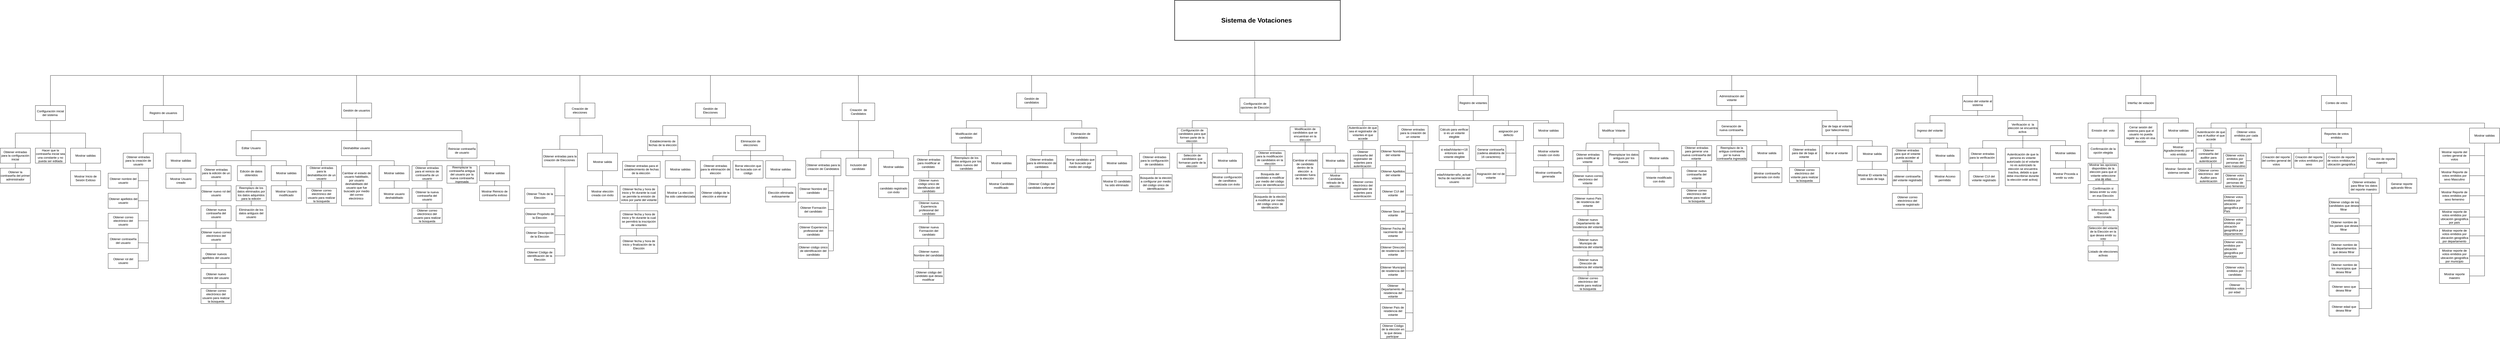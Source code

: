 <mxfile version="21.7.1" type="device">
  <diagram name="Página-1" id="U2Uf0jWMChKzez5kNfLc">
    <mxGraphModel dx="5560" dy="3215" grid="1" gridSize="10" guides="1" tooltips="1" connect="1" arrows="1" fold="1" page="1" pageScale="1" pageWidth="1400" pageHeight="850" math="0" shadow="0">
      <root>
        <mxCell id="0" />
        <mxCell id="1" parent="0" />
        <mxCell id="LciQ3z706aFpf55S3Ci2-1" value="Registro de usuarios" style="rounded=0;whiteSpace=wrap;html=1;" parent="1" vertex="1">
          <mxGeometry x="170" y="-40" width="160" height="60" as="geometry" />
        </mxCell>
        <mxCell id="LciQ3z706aFpf55S3Ci2-2" value="Obtener entradas para la creación de usuario" style="rounded=0;whiteSpace=wrap;html=1;" parent="1" vertex="1">
          <mxGeometry x="90" y="150" width="120" height="60" as="geometry" />
        </mxCell>
        <mxCell id="LciQ3z706aFpf55S3Ci2-3" value="Mostrar salidas" style="rounded=0;whiteSpace=wrap;html=1;" parent="1" vertex="1">
          <mxGeometry x="260" y="150" width="120" height="60" as="geometry" />
        </mxCell>
        <mxCell id="LciQ3z706aFpf55S3Ci2-4" value="Obtener la contraseña del primer administrador" style="rounded=0;whiteSpace=wrap;html=1;" parent="1" vertex="1">
          <mxGeometry x="-400" y="210" width="120" height="60" as="geometry" />
        </mxCell>
        <mxCell id="LciQ3z706aFpf55S3Ci2-5" value="Obtener nombre del usuario" style="rounded=0;whiteSpace=wrap;html=1;" parent="1" vertex="1">
          <mxGeometry x="30" y="230" width="120" height="60" as="geometry" />
        </mxCell>
        <mxCell id="LciQ3z706aFpf55S3Ci2-6" value="Obtener apellidos del usuario" style="rounded=0;whiteSpace=wrap;html=1;" parent="1" vertex="1">
          <mxGeometry x="30" y="310" width="120" height="60" as="geometry" />
        </mxCell>
        <mxCell id="LciQ3z706aFpf55S3Ci2-7" value="Obtener correo electrónico del usuario" style="rounded=0;whiteSpace=wrap;html=1;" parent="1" vertex="1">
          <mxGeometry x="30" y="390" width="120" height="60" as="geometry" />
        </mxCell>
        <mxCell id="LciQ3z706aFpf55S3Ci2-8" value="Obtener contraseña del usuario" style="rounded=0;whiteSpace=wrap;html=1;" parent="1" vertex="1">
          <mxGeometry x="30" y="470" width="120" height="60" as="geometry" />
        </mxCell>
        <mxCell id="LciQ3z706aFpf55S3Ci2-9" value="Obtener rol del usuario" style="rounded=0;whiteSpace=wrap;html=1;" parent="1" vertex="1">
          <mxGeometry x="30" y="550" width="120" height="60" as="geometry" />
        </mxCell>
        <mxCell id="LciQ3z706aFpf55S3Ci2-10" value="Mostrar Usuario creado" style="rounded=0;whiteSpace=wrap;html=1;" parent="1" vertex="1">
          <mxGeometry x="260" y="230" width="120" height="60" as="geometry" />
        </mxCell>
        <mxCell id="LciQ3z706aFpf55S3Ci2-11" value="" style="endArrow=none;html=1;rounded=0;entryX=0.5;entryY=1;entryDx=0;entryDy=0;exitX=0.5;exitY=0;exitDx=0;exitDy=0;" parent="1" source="LciQ3z706aFpf55S3Ci2-10" target="LciQ3z706aFpf55S3Ci2-3" edge="1">
          <mxGeometry width="50" height="50" relative="1" as="geometry">
            <mxPoint x="340" y="410" as="sourcePoint" />
            <mxPoint x="390" y="360" as="targetPoint" />
          </mxGeometry>
        </mxCell>
        <mxCell id="LciQ3z706aFpf55S3Ci2-12" value="" style="endArrow=none;html=1;rounded=0;" parent="1" edge="1">
          <mxGeometry width="50" height="50" relative="1" as="geometry">
            <mxPoint x="170" y="70" as="sourcePoint" />
            <mxPoint x="320" y="70" as="targetPoint" />
            <Array as="points">
              <mxPoint x="255" y="70" />
            </Array>
          </mxGeometry>
        </mxCell>
        <mxCell id="LciQ3z706aFpf55S3Ci2-13" value="" style="endArrow=none;html=1;rounded=0;" parent="1" edge="1">
          <mxGeometry width="50" height="50" relative="1" as="geometry">
            <mxPoint x="170" y="70" as="sourcePoint" />
            <mxPoint x="170" y="150" as="targetPoint" />
          </mxGeometry>
        </mxCell>
        <mxCell id="LciQ3z706aFpf55S3Ci2-14" value="" style="endArrow=none;html=1;rounded=0;exitX=0.842;exitY=1;exitDx=0;exitDy=0;exitPerimeter=0;" parent="1" source="LciQ3z706aFpf55S3Ci2-2" edge="1">
          <mxGeometry width="50" height="50" relative="1" as="geometry">
            <mxPoint x="195" y="209" as="sourcePoint" />
            <mxPoint x="190" y="580" as="targetPoint" />
            <Array as="points" />
          </mxGeometry>
        </mxCell>
        <mxCell id="LciQ3z706aFpf55S3Ci2-15" value="" style="endArrow=none;html=1;rounded=0;exitX=1;exitY=0.5;exitDx=0;exitDy=0;" parent="1" source="LciQ3z706aFpf55S3Ci2-5" edge="1">
          <mxGeometry width="50" height="50" relative="1" as="geometry">
            <mxPoint x="340" y="410" as="sourcePoint" />
            <mxPoint x="190" y="260" as="targetPoint" />
          </mxGeometry>
        </mxCell>
        <mxCell id="LciQ3z706aFpf55S3Ci2-16" value="" style="endArrow=none;html=1;rounded=0;exitX=1;exitY=0.5;exitDx=0;exitDy=0;" parent="1" source="LciQ3z706aFpf55S3Ci2-6" edge="1">
          <mxGeometry width="50" height="50" relative="1" as="geometry">
            <mxPoint x="340" y="410" as="sourcePoint" />
            <mxPoint x="190" y="340" as="targetPoint" />
          </mxGeometry>
        </mxCell>
        <mxCell id="LciQ3z706aFpf55S3Ci2-17" value="" style="endArrow=none;html=1;rounded=0;exitX=1;exitY=0.5;exitDx=0;exitDy=0;" parent="1" source="LciQ3z706aFpf55S3Ci2-7" edge="1">
          <mxGeometry width="50" height="50" relative="1" as="geometry">
            <mxPoint x="340" y="630" as="sourcePoint" />
            <mxPoint x="190" y="420" as="targetPoint" />
          </mxGeometry>
        </mxCell>
        <mxCell id="LciQ3z706aFpf55S3Ci2-18" value="" style="endArrow=none;html=1;rounded=0;exitX=0.992;exitY=0.625;exitDx=0;exitDy=0;exitPerimeter=0;" parent="1" source="LciQ3z706aFpf55S3Ci2-8" edge="1">
          <mxGeometry width="50" height="50" relative="1" as="geometry">
            <mxPoint x="340" y="630" as="sourcePoint" />
            <mxPoint x="190" y="508" as="targetPoint" />
          </mxGeometry>
        </mxCell>
        <mxCell id="LciQ3z706aFpf55S3Ci2-19" value="" style="endArrow=none;html=1;rounded=0;exitX=1;exitY=0.5;exitDx=0;exitDy=0;" parent="1" source="LciQ3z706aFpf55S3Ci2-9" edge="1">
          <mxGeometry width="50" height="50" relative="1" as="geometry">
            <mxPoint x="340" y="630" as="sourcePoint" />
            <mxPoint x="190" y="580" as="targetPoint" />
          </mxGeometry>
        </mxCell>
        <mxCell id="LciQ3z706aFpf55S3Ci2-20" value="" style="endArrow=none;html=1;rounded=0;exitX=0.5;exitY=0;exitDx=0;exitDy=0;" parent="1" source="LciQ3z706aFpf55S3Ci2-3" edge="1">
          <mxGeometry width="50" height="50" relative="1" as="geometry">
            <mxPoint x="340" y="260" as="sourcePoint" />
            <mxPoint x="320" y="70" as="targetPoint" />
          </mxGeometry>
        </mxCell>
        <mxCell id="LciQ3z706aFpf55S3Ci2-21" value="Hacer que la contraseña inicial sea una constante y no pueda ser editada" style="rounded=0;whiteSpace=wrap;html=1;" parent="1" vertex="1">
          <mxGeometry x="-260" y="130" width="120" height="60" as="geometry" />
        </mxCell>
        <mxCell id="LciQ3z706aFpf55S3Ci2-22" value="" style="endArrow=none;html=1;rounded=0;entryX=0.5;entryY=1;entryDx=0;entryDy=0;" parent="1" target="LciQ3z706aFpf55S3Ci2-1" edge="1">
          <mxGeometry width="50" height="50" relative="1" as="geometry">
            <mxPoint x="250" y="70" as="sourcePoint" />
            <mxPoint x="410" y="130" as="targetPoint" />
          </mxGeometry>
        </mxCell>
        <mxCell id="LciQ3z706aFpf55S3Ci2-23" value="Configuración inicial del sistema&amp;nbsp;" style="rounded=0;whiteSpace=wrap;html=1;" parent="1" vertex="1">
          <mxGeometry x="-260" y="-40" width="120" height="60" as="geometry" />
        </mxCell>
        <mxCell id="LciQ3z706aFpf55S3Ci2-24" value="Obtener entradas para la configuración inicial" style="whiteSpace=wrap;html=1;" parent="1" vertex="1">
          <mxGeometry x="-400" y="130" width="120" height="60" as="geometry" />
        </mxCell>
        <mxCell id="LciQ3z706aFpf55S3Ci2-25" value="Mostrar salidas" style="rounded=0;whiteSpace=wrap;html=1;" parent="1" vertex="1">
          <mxGeometry x="-120" y="130" width="120" height="60" as="geometry" />
        </mxCell>
        <mxCell id="LciQ3z706aFpf55S3Ci2-26" value="Mostrar Inicio de Sesión Exitoso" style="rounded=0;whiteSpace=wrap;html=1;" parent="1" vertex="1">
          <mxGeometry x="-120" y="220" width="120" height="60" as="geometry" />
        </mxCell>
        <mxCell id="LciQ3z706aFpf55S3Ci2-27" value="Gestión de usuarios" style="rounded=0;whiteSpace=wrap;html=1;" parent="1" vertex="1">
          <mxGeometry x="960" y="-50" width="120" height="60" as="geometry" />
        </mxCell>
        <mxCell id="LciQ3z706aFpf55S3Ci2-28" value="Editar Usuario" style="rounded=0;whiteSpace=wrap;html=1;" parent="1" vertex="1">
          <mxGeometry x="540" y="100" width="120" height="60" as="geometry" />
        </mxCell>
        <mxCell id="LciQ3z706aFpf55S3Ci2-29" value="Deshabilitar usuario" style="rounded=0;whiteSpace=wrap;html=1;" parent="1" vertex="1">
          <mxGeometry x="960" y="100" width="120" height="60" as="geometry" />
        </mxCell>
        <mxCell id="LciQ3z706aFpf55S3Ci2-30" value="Reiniciar contraseña de usuario" style="rounded=0;whiteSpace=wrap;html=1;" parent="1" vertex="1">
          <mxGeometry x="1380" y="110" width="120" height="60" as="geometry" />
        </mxCell>
        <mxCell id="LciQ3z706aFpf55S3Ci2-31" value="Obtener entradas para la edición de un usuario" style="rounded=0;whiteSpace=wrap;html=1;" parent="1" vertex="1">
          <mxGeometry x="400" y="200" width="120" height="60" as="geometry" />
        </mxCell>
        <mxCell id="LciQ3z706aFpf55S3Ci2-32" value="Obtener correo electrónico del usuario para realizar la búsqueda" style="rounded=0;whiteSpace=wrap;html=1;" parent="1" vertex="1">
          <mxGeometry x="400" y="690" width="120" height="60" as="geometry" />
        </mxCell>
        <mxCell id="LciQ3z706aFpf55S3Ci2-33" value="Obtener nuevo nombre del usuario" style="rounded=0;whiteSpace=wrap;html=1;" parent="1" vertex="1">
          <mxGeometry x="400" y="610" width="120" height="60" as="geometry" />
        </mxCell>
        <mxCell id="LciQ3z706aFpf55S3Ci2-34" value="Obtener nuevos apellidos del usuario" style="rounded=0;whiteSpace=wrap;html=1;" parent="1" vertex="1">
          <mxGeometry x="400" y="530" width="120" height="60" as="geometry" />
        </mxCell>
        <mxCell id="LciQ3z706aFpf55S3Ci2-35" value="Obtener nuevo correo electrónico del usuario" style="rounded=0;whiteSpace=wrap;html=1;" parent="1" vertex="1">
          <mxGeometry x="400" y="450" width="120" height="60" as="geometry" />
        </mxCell>
        <mxCell id="LciQ3z706aFpf55S3Ci2-36" value="Obtener nueva contraseña del usuario" style="rounded=0;whiteSpace=wrap;html=1;" parent="1" vertex="1">
          <mxGeometry x="400" y="360" width="120" height="60" as="geometry" />
        </mxCell>
        <mxCell id="LciQ3z706aFpf55S3Ci2-37" value="Obtener nuevo rol del usuario" style="rounded=0;whiteSpace=wrap;html=1;" parent="1" vertex="1">
          <mxGeometry x="400" y="280" width="120" height="60" as="geometry" />
        </mxCell>
        <mxCell id="LciQ3z706aFpf55S3Ci2-38" value="Edición de datos obtenidos" style="rounded=0;whiteSpace=wrap;html=1;" parent="1" vertex="1">
          <mxGeometry x="545" y="200" width="110" height="60" as="geometry" />
        </mxCell>
        <mxCell id="LciQ3z706aFpf55S3Ci2-39" value="Eliminación de los datos antiguos del usuario" style="rounded=0;whiteSpace=wrap;html=1;" parent="1" vertex="1">
          <mxGeometry x="540" y="360" width="120" height="60" as="geometry" />
        </mxCell>
        <mxCell id="LciQ3z706aFpf55S3Ci2-40" value="Reemplazo de los datos eliminados por los datos adquiridos para la edición" style="rounded=0;whiteSpace=wrap;html=1;" parent="1" vertex="1">
          <mxGeometry x="540" y="280" width="120" height="60" as="geometry" />
        </mxCell>
        <mxCell id="LciQ3z706aFpf55S3Ci2-41" value="Mostrar Usuario modificado" style="rounded=0;whiteSpace=wrap;html=1;" parent="1" vertex="1">
          <mxGeometry x="680" y="280" width="120" height="60" as="geometry" />
        </mxCell>
        <mxCell id="LciQ3z706aFpf55S3Ci2-42" value="Obtener entradas para la deshabilitación de un usuario" style="rounded=0;whiteSpace=wrap;html=1;" parent="1" vertex="1">
          <mxGeometry x="820" y="200" width="120" height="60" as="geometry" />
        </mxCell>
        <mxCell id="LciQ3z706aFpf55S3Ci2-43" value="Cambiar el estado de usuario habilitado, por usuario deshabilitado del usuario que fue buscado por medio del correo electrónico&amp;nbsp;" style="rounded=0;whiteSpace=wrap;html=1;" parent="1" vertex="1">
          <mxGeometry x="960" y="200" width="120" height="160" as="geometry" />
        </mxCell>
        <mxCell id="LciQ3z706aFpf55S3Ci2-44" value="Obtener correo electrónico del usuario para realizar la búsqueda" style="rounded=0;whiteSpace=wrap;html=1;" parent="1" vertex="1">
          <mxGeometry x="820" y="290" width="120" height="60" as="geometry" />
        </mxCell>
        <mxCell id="LciQ3z706aFpf55S3Ci2-45" value="Mostrar salidas" style="rounded=0;whiteSpace=wrap;html=1;" parent="1" vertex="1">
          <mxGeometry x="680" y="200" width="120" height="60" as="geometry" />
        </mxCell>
        <mxCell id="LciQ3z706aFpf55S3Ci2-46" value="Mostrar usuario deshabilitado" style="rounded=0;whiteSpace=wrap;html=1;" parent="1" vertex="1">
          <mxGeometry x="1110" y="290" width="120" height="60" as="geometry" />
        </mxCell>
        <mxCell id="LciQ3z706aFpf55S3Ci2-47" value="Mostrar salidas" style="rounded=0;whiteSpace=wrap;html=1;" parent="1" vertex="1">
          <mxGeometry x="1110" y="200" width="120" height="60" as="geometry" />
        </mxCell>
        <mxCell id="LciQ3z706aFpf55S3Ci2-48" value="Obtener entradas para el reinicio de contraseña de un usuario" style="rounded=0;whiteSpace=wrap;html=1;" parent="1" vertex="1">
          <mxGeometry x="1241" y="200" width="120" height="60" as="geometry" />
        </mxCell>
        <mxCell id="LciQ3z706aFpf55S3Ci2-49" value="Obtener correo electrónico del usuario para realizar la búsqueda" style="rounded=0;whiteSpace=wrap;html=1;" parent="1" vertex="1">
          <mxGeometry x="1241" y="370" width="120" height="60" as="geometry" />
        </mxCell>
        <mxCell id="LciQ3z706aFpf55S3Ci2-50" value="Obtener la nueva contraseña del usuario" style="rounded=0;whiteSpace=wrap;html=1;" parent="1" vertex="1">
          <mxGeometry x="1241" y="290" width="120" height="60" as="geometry" />
        </mxCell>
        <mxCell id="LciQ3z706aFpf55S3Ci2-51" value="Reemplazar la contraseña antigua del usuario por la nueva contraseña ingresada" style="rounded=0;whiteSpace=wrap;html=1;" parent="1" vertex="1">
          <mxGeometry x="1380" y="200" width="120" height="70" as="geometry" />
        </mxCell>
        <mxCell id="LciQ3z706aFpf55S3Ci2-52" value="Mostrar salidas" style="rounded=0;whiteSpace=wrap;html=1;" parent="1" vertex="1">
          <mxGeometry x="1510" y="200" width="120" height="60" as="geometry" />
        </mxCell>
        <mxCell id="LciQ3z706aFpf55S3Ci2-53" value="Mostrar Reinicio de contraseña exitoso" style="rounded=0;whiteSpace=wrap;html=1;" parent="1" vertex="1">
          <mxGeometry x="1510" y="280" width="120" height="60" as="geometry" />
        </mxCell>
        <mxCell id="LciQ3z706aFpf55S3Ci2-54" value="" style="endArrow=none;html=1;rounded=0;" parent="1" edge="1">
          <mxGeometry width="50" height="50" relative="1" as="geometry">
            <mxPoint x="600" y="60" as="sourcePoint" />
            <mxPoint x="1440" y="60" as="targetPoint" />
          </mxGeometry>
        </mxCell>
        <mxCell id="LciQ3z706aFpf55S3Ci2-55" value="" style="endArrow=none;html=1;rounded=0;" parent="1" source="LciQ3z706aFpf55S3Ci2-28" edge="1">
          <mxGeometry width="50" height="50" relative="1" as="geometry">
            <mxPoint x="960" y="160" as="sourcePoint" />
            <mxPoint x="600" y="60" as="targetPoint" />
          </mxGeometry>
        </mxCell>
        <mxCell id="LciQ3z706aFpf55S3Ci2-56" value="" style="endArrow=none;html=1;rounded=0;exitX=0.5;exitY=0;exitDx=0;exitDy=0;entryX=0.5;entryY=1;entryDx=0;entryDy=0;" parent="1" source="LciQ3z706aFpf55S3Ci2-29" target="LciQ3z706aFpf55S3Ci2-27" edge="1">
          <mxGeometry width="50" height="50" relative="1" as="geometry">
            <mxPoint x="960" y="160" as="sourcePoint" />
            <mxPoint x="1010" y="60" as="targetPoint" />
          </mxGeometry>
        </mxCell>
        <mxCell id="LciQ3z706aFpf55S3Ci2-57" value="" style="endArrow=none;html=1;rounded=0;" parent="1" source="LciQ3z706aFpf55S3Ci2-30" edge="1">
          <mxGeometry width="50" height="50" relative="1" as="geometry">
            <mxPoint x="960" y="160" as="sourcePoint" />
            <mxPoint x="1440" y="60" as="targetPoint" />
          </mxGeometry>
        </mxCell>
        <mxCell id="LciQ3z706aFpf55S3Ci2-58" value="" style="endArrow=none;html=1;rounded=0;" parent="1" edge="1">
          <mxGeometry width="50" height="50" relative="1" as="geometry">
            <mxPoint x="460" y="180" as="sourcePoint" />
            <mxPoint x="740" y="180" as="targetPoint" />
          </mxGeometry>
        </mxCell>
        <mxCell id="LciQ3z706aFpf55S3Ci2-59" value="" style="endArrow=none;html=1;rounded=0;" parent="1" target="LciQ3z706aFpf55S3Ci2-38" edge="1">
          <mxGeometry width="50" height="50" relative="1" as="geometry">
            <mxPoint x="600" y="160" as="sourcePoint" />
            <mxPoint x="650" y="110" as="targetPoint" />
          </mxGeometry>
        </mxCell>
        <mxCell id="LciQ3z706aFpf55S3Ci2-60" value="" style="endArrow=none;html=1;rounded=0;" parent="1" target="LciQ3z706aFpf55S3Ci2-31" edge="1">
          <mxGeometry width="50" height="50" relative="1" as="geometry">
            <mxPoint x="460" y="180" as="sourcePoint" />
            <mxPoint x="650" y="110" as="targetPoint" />
          </mxGeometry>
        </mxCell>
        <mxCell id="LciQ3z706aFpf55S3Ci2-61" value="" style="endArrow=none;html=1;rounded=0;" parent="1" source="LciQ3z706aFpf55S3Ci2-45" edge="1">
          <mxGeometry width="50" height="50" relative="1" as="geometry">
            <mxPoint x="600" y="160" as="sourcePoint" />
            <mxPoint x="740" y="180" as="targetPoint" />
          </mxGeometry>
        </mxCell>
        <mxCell id="LciQ3z706aFpf55S3Ci2-62" value="" style="endArrow=none;html=1;rounded=0;exitX=0.5;exitY=1;exitDx=0;exitDy=0;" parent="1" source="LciQ3z706aFpf55S3Ci2-31" target="LciQ3z706aFpf55S3Ci2-37" edge="1">
          <mxGeometry width="50" height="50" relative="1" as="geometry">
            <mxPoint x="600" y="280" as="sourcePoint" />
            <mxPoint x="650" y="230" as="targetPoint" />
          </mxGeometry>
        </mxCell>
        <mxCell id="LciQ3z706aFpf55S3Ci2-63" value="" style="endArrow=none;html=1;rounded=0;exitX=0.5;exitY=1;exitDx=0;exitDy=0;entryX=0.5;entryY=0;entryDx=0;entryDy=0;" parent="1" source="LciQ3z706aFpf55S3Ci2-37" target="LciQ3z706aFpf55S3Ci2-36" edge="1">
          <mxGeometry width="50" height="50" relative="1" as="geometry">
            <mxPoint x="600" y="280" as="sourcePoint" />
            <mxPoint x="650" y="230" as="targetPoint" />
          </mxGeometry>
        </mxCell>
        <mxCell id="LciQ3z706aFpf55S3Ci2-64" value="" style="endArrow=none;html=1;rounded=0;entryX=0.5;entryY=1;entryDx=0;entryDy=0;" parent="1" source="LciQ3z706aFpf55S3Ci2-35" target="LciQ3z706aFpf55S3Ci2-36" edge="1">
          <mxGeometry width="50" height="50" relative="1" as="geometry">
            <mxPoint x="600" y="520" as="sourcePoint" />
            <mxPoint x="650" y="470" as="targetPoint" />
          </mxGeometry>
        </mxCell>
        <mxCell id="LciQ3z706aFpf55S3Ci2-65" value="" style="endArrow=none;html=1;rounded=0;exitX=0.5;exitY=1;exitDx=0;exitDy=0;" parent="1" source="LciQ3z706aFpf55S3Ci2-35" target="LciQ3z706aFpf55S3Ci2-34" edge="1">
          <mxGeometry width="50" height="50" relative="1" as="geometry">
            <mxPoint x="600" y="520" as="sourcePoint" />
            <mxPoint x="650" y="470" as="targetPoint" />
          </mxGeometry>
        </mxCell>
        <mxCell id="LciQ3z706aFpf55S3Ci2-66" value="" style="endArrow=none;html=1;rounded=0;entryX=0.5;entryY=1;entryDx=0;entryDy=0;" parent="1" source="LciQ3z706aFpf55S3Ci2-33" target="LciQ3z706aFpf55S3Ci2-34" edge="1">
          <mxGeometry width="50" height="50" relative="1" as="geometry">
            <mxPoint x="600" y="750" as="sourcePoint" />
            <mxPoint x="650" y="700" as="targetPoint" />
          </mxGeometry>
        </mxCell>
        <mxCell id="LciQ3z706aFpf55S3Ci2-67" value="" style="endArrow=none;html=1;rounded=0;entryX=0.5;entryY=1;entryDx=0;entryDy=0;" parent="1" source="LciQ3z706aFpf55S3Ci2-32" target="LciQ3z706aFpf55S3Ci2-33" edge="1">
          <mxGeometry width="50" height="50" relative="1" as="geometry">
            <mxPoint x="600" y="750" as="sourcePoint" />
            <mxPoint x="650" y="700" as="targetPoint" />
          </mxGeometry>
        </mxCell>
        <mxCell id="LciQ3z706aFpf55S3Ci2-68" value="" style="endArrow=none;html=1;rounded=0;entryX=0.5;entryY=1;entryDx=0;entryDy=0;" parent="1" target="LciQ3z706aFpf55S3Ci2-38" edge="1">
          <mxGeometry width="50" height="50" relative="1" as="geometry">
            <mxPoint x="600" y="280" as="sourcePoint" />
            <mxPoint x="650" y="350" as="targetPoint" />
          </mxGeometry>
        </mxCell>
        <mxCell id="LciQ3z706aFpf55S3Ci2-69" value="" style="endArrow=none;html=1;rounded=0;entryX=0.5;entryY=1;entryDx=0;entryDy=0;" parent="1" target="LciQ3z706aFpf55S3Ci2-40" edge="1">
          <mxGeometry width="50" height="50" relative="1" as="geometry">
            <mxPoint x="600" y="360" as="sourcePoint" />
            <mxPoint x="650" y="350" as="targetPoint" />
          </mxGeometry>
        </mxCell>
        <mxCell id="LciQ3z706aFpf55S3Ci2-70" value="" style="endArrow=none;html=1;rounded=0;entryX=0.5;entryY=1;entryDx=0;entryDy=0;" parent="1" source="LciQ3z706aFpf55S3Ci2-41" target="LciQ3z706aFpf55S3Ci2-45" edge="1">
          <mxGeometry width="50" height="50" relative="1" as="geometry">
            <mxPoint x="600" y="400" as="sourcePoint" />
            <mxPoint x="650" y="350" as="targetPoint" />
          </mxGeometry>
        </mxCell>
        <mxCell id="LciQ3z706aFpf55S3Ci2-71" value="" style="endArrow=none;html=1;rounded=0;" parent="1" edge="1">
          <mxGeometry width="50" height="50" relative="1" as="geometry">
            <mxPoint x="880" y="180" as="sourcePoint" />
            <mxPoint x="1170" y="180" as="targetPoint" />
          </mxGeometry>
        </mxCell>
        <mxCell id="LciQ3z706aFpf55S3Ci2-72" value="" style="endArrow=none;html=1;rounded=0;" parent="1" target="LciQ3z706aFpf55S3Ci2-42" edge="1">
          <mxGeometry width="50" height="50" relative="1" as="geometry">
            <mxPoint x="880" y="180" as="sourcePoint" />
            <mxPoint x="1060" y="110" as="targetPoint" />
          </mxGeometry>
        </mxCell>
        <mxCell id="LciQ3z706aFpf55S3Ci2-73" value="" style="endArrow=none;html=1;rounded=0;" parent="1" source="LciQ3z706aFpf55S3Ci2-47" edge="1">
          <mxGeometry width="50" height="50" relative="1" as="geometry">
            <mxPoint x="1010" y="280" as="sourcePoint" />
            <mxPoint x="1170" y="180" as="targetPoint" />
          </mxGeometry>
        </mxCell>
        <mxCell id="LciQ3z706aFpf55S3Ci2-74" value="" style="endArrow=none;html=1;rounded=0;entryX=0.5;entryY=1;entryDx=0;entryDy=0;exitX=0.5;exitY=0;exitDx=0;exitDy=0;" parent="1" source="LciQ3z706aFpf55S3Ci2-43" target="LciQ3z706aFpf55S3Ci2-29" edge="1">
          <mxGeometry width="50" height="50" relative="1" as="geometry">
            <mxPoint x="1010" y="280" as="sourcePoint" />
            <mxPoint x="1060" y="230" as="targetPoint" />
          </mxGeometry>
        </mxCell>
        <mxCell id="LciQ3z706aFpf55S3Ci2-75" value="" style="endArrow=none;html=1;rounded=0;exitX=0.5;exitY=1;exitDx=0;exitDy=0;entryX=0.5;entryY=0;entryDx=0;entryDy=0;" parent="1" source="LciQ3z706aFpf55S3Ci2-42" target="LciQ3z706aFpf55S3Ci2-44" edge="1">
          <mxGeometry width="50" height="50" relative="1" as="geometry">
            <mxPoint x="1010" y="280" as="sourcePoint" />
            <mxPoint x="1060" y="230" as="targetPoint" />
          </mxGeometry>
        </mxCell>
        <mxCell id="LciQ3z706aFpf55S3Ci2-76" value="" style="endArrow=none;html=1;rounded=0;entryX=0.5;entryY=1;entryDx=0;entryDy=0;exitX=0.5;exitY=0;exitDx=0;exitDy=0;" parent="1" source="LciQ3z706aFpf55S3Ci2-46" target="LciQ3z706aFpf55S3Ci2-47" edge="1">
          <mxGeometry width="50" height="50" relative="1" as="geometry">
            <mxPoint x="1010" y="280" as="sourcePoint" />
            <mxPoint x="1060" y="230" as="targetPoint" />
          </mxGeometry>
        </mxCell>
        <mxCell id="LciQ3z706aFpf55S3Ci2-77" value="" style="endArrow=none;html=1;rounded=0;entryX=0.5;entryY=1;entryDx=0;entryDy=0;" parent="1" source="LciQ3z706aFpf55S3Ci2-51" target="LciQ3z706aFpf55S3Ci2-30" edge="1">
          <mxGeometry width="50" height="50" relative="1" as="geometry">
            <mxPoint x="1390" y="280" as="sourcePoint" />
            <mxPoint x="1440" y="230" as="targetPoint" />
          </mxGeometry>
        </mxCell>
        <mxCell id="LciQ3z706aFpf55S3Ci2-78" value="" style="endArrow=none;html=1;rounded=0;" parent="1" edge="1">
          <mxGeometry width="50" height="50" relative="1" as="geometry">
            <mxPoint x="1300" y="180" as="sourcePoint" />
            <mxPoint x="1570" y="180" as="targetPoint" />
          </mxGeometry>
        </mxCell>
        <mxCell id="LciQ3z706aFpf55S3Ci2-79" value="" style="endArrow=none;html=1;rounded=0;" parent="1" source="LciQ3z706aFpf55S3Ci2-48" edge="1">
          <mxGeometry width="50" height="50" relative="1" as="geometry">
            <mxPoint x="1390" y="280" as="sourcePoint" />
            <mxPoint x="1300" y="180" as="targetPoint" />
          </mxGeometry>
        </mxCell>
        <mxCell id="LciQ3z706aFpf55S3Ci2-80" value="" style="endArrow=none;html=1;rounded=0;exitX=0.5;exitY=1;exitDx=0;exitDy=0;entryX=0.5;entryY=0;entryDx=0;entryDy=0;" parent="1" source="LciQ3z706aFpf55S3Ci2-48" target="LciQ3z706aFpf55S3Ci2-50" edge="1">
          <mxGeometry width="50" height="50" relative="1" as="geometry">
            <mxPoint x="1390" y="280" as="sourcePoint" />
            <mxPoint x="1440" y="230" as="targetPoint" />
          </mxGeometry>
        </mxCell>
        <mxCell id="LciQ3z706aFpf55S3Ci2-81" value="" style="endArrow=none;html=1;rounded=0;exitX=0.5;exitY=1;exitDx=0;exitDy=0;" parent="1" source="LciQ3z706aFpf55S3Ci2-50" target="LciQ3z706aFpf55S3Ci2-49" edge="1">
          <mxGeometry width="50" height="50" relative="1" as="geometry">
            <mxPoint x="1390" y="280" as="sourcePoint" />
            <mxPoint x="1440" y="230" as="targetPoint" />
          </mxGeometry>
        </mxCell>
        <mxCell id="LciQ3z706aFpf55S3Ci2-82" value="" style="endArrow=none;html=1;rounded=0;" parent="1" source="LciQ3z706aFpf55S3Ci2-52" edge="1">
          <mxGeometry width="50" height="50" relative="1" as="geometry">
            <mxPoint x="1390" y="280" as="sourcePoint" />
            <mxPoint x="1570" y="180" as="targetPoint" />
          </mxGeometry>
        </mxCell>
        <mxCell id="LciQ3z706aFpf55S3Ci2-83" value="" style="endArrow=none;html=1;rounded=0;entryX=0.5;entryY=1;entryDx=0;entryDy=0;exitX=0.5;exitY=0;exitDx=0;exitDy=0;" parent="1" source="LciQ3z706aFpf55S3Ci2-53" target="LciQ3z706aFpf55S3Ci2-52" edge="1">
          <mxGeometry width="50" height="50" relative="1" as="geometry">
            <mxPoint x="1390" y="280" as="sourcePoint" />
            <mxPoint x="1440" y="230" as="targetPoint" />
          </mxGeometry>
        </mxCell>
        <mxCell id="LciQ3z706aFpf55S3Ci2-84" value="" style="endArrow=none;html=1;rounded=0;" parent="1" edge="1">
          <mxGeometry width="50" height="50" relative="1" as="geometry">
            <mxPoint x="-340" y="70" as="sourcePoint" />
            <mxPoint x="-60" y="70" as="targetPoint" />
          </mxGeometry>
        </mxCell>
        <mxCell id="LciQ3z706aFpf55S3Ci2-85" value="" style="endArrow=none;html=1;rounded=0;entryX=0.5;entryY=1;entryDx=0;entryDy=0;" parent="1" source="LciQ3z706aFpf55S3Ci2-21" target="LciQ3z706aFpf55S3Ci2-23" edge="1">
          <mxGeometry width="50" height="50" relative="1" as="geometry">
            <mxPoint x="-340" y="230" as="sourcePoint" />
            <mxPoint x="-290" y="180" as="targetPoint" />
          </mxGeometry>
        </mxCell>
        <mxCell id="LciQ3z706aFpf55S3Ci2-86" value="" style="endArrow=none;html=1;rounded=0;" parent="1" edge="1">
          <mxGeometry width="50" height="50" relative="1" as="geometry">
            <mxPoint x="-340" y="130" as="sourcePoint" />
            <mxPoint x="-340" y="70" as="targetPoint" />
          </mxGeometry>
        </mxCell>
        <mxCell id="LciQ3z706aFpf55S3Ci2-87" value="" style="endArrow=none;html=1;rounded=0;exitX=0.5;exitY=0;exitDx=0;exitDy=0;" parent="1" source="LciQ3z706aFpf55S3Ci2-25" edge="1">
          <mxGeometry width="50" height="50" relative="1" as="geometry">
            <mxPoint x="-340" y="230" as="sourcePoint" />
            <mxPoint x="-60" y="70" as="targetPoint" />
          </mxGeometry>
        </mxCell>
        <mxCell id="LciQ3z706aFpf55S3Ci2-88" value="" style="endArrow=none;html=1;rounded=0;entryX=0.5;entryY=1;entryDx=0;entryDy=0;" parent="1" target="LciQ3z706aFpf55S3Ci2-24" edge="1">
          <mxGeometry width="50" height="50" relative="1" as="geometry">
            <mxPoint x="-340" y="210" as="sourcePoint" />
            <mxPoint x="-290" y="180" as="targetPoint" />
          </mxGeometry>
        </mxCell>
        <mxCell id="LciQ3z706aFpf55S3Ci2-89" value="" style="endArrow=none;html=1;rounded=0;entryX=0.5;entryY=1;entryDx=0;entryDy=0;exitX=0.5;exitY=0;exitDx=0;exitDy=0;" parent="1" source="LciQ3z706aFpf55S3Ci2-26" target="LciQ3z706aFpf55S3Ci2-25" edge="1">
          <mxGeometry width="50" height="50" relative="1" as="geometry">
            <mxPoint x="-340" y="230" as="sourcePoint" />
            <mxPoint x="-290" y="180" as="targetPoint" />
          </mxGeometry>
        </mxCell>
        <mxCell id="LciQ3z706aFpf55S3Ci2-91" value="Obtener entradas para la creación de Elecciones&amp;nbsp;" style="rounded=0;whiteSpace=wrap;html=1;" parent="1" vertex="1">
          <mxGeometry x="1760" y="135" width="140" height="70" as="geometry" />
        </mxCell>
        <mxCell id="LciQ3z706aFpf55S3Ci2-92" value="Obtener Título de la Elección" style="rounded=0;whiteSpace=wrap;html=1;" parent="1" vertex="1">
          <mxGeometry x="1690" y="290" width="120" height="60" as="geometry" />
        </mxCell>
        <mxCell id="LciQ3z706aFpf55S3Ci2-93" value="Obtener Nombre del candidato" style="rounded=0;whiteSpace=wrap;html=1;" parent="1" vertex="1">
          <mxGeometry x="2780" y="270" width="120" height="60" as="geometry" />
        </mxCell>
        <mxCell id="LciQ3z706aFpf55S3Ci2-94" value="Obtener Formación del candidato" style="rounded=0;whiteSpace=wrap;html=1;" parent="1" vertex="1">
          <mxGeometry x="2780" y="345" width="120" height="60" as="geometry" />
        </mxCell>
        <mxCell id="LciQ3z706aFpf55S3Ci2-95" value="Obtener Propósito de la Elección" style="rounded=0;whiteSpace=wrap;html=1;" parent="1" vertex="1">
          <mxGeometry x="1690" y="370" width="120" height="60" as="geometry" />
        </mxCell>
        <mxCell id="LciQ3z706aFpf55S3Ci2-96" value="Obtener Descripción de la Elección" style="rounded=0;whiteSpace=wrap;html=1;" parent="1" vertex="1">
          <mxGeometry x="1690" y="445" width="120" height="60" as="geometry" />
        </mxCell>
        <mxCell id="LciQ3z706aFpf55S3Ci2-97" value="Obtener Experiencia profesional del candidato" style="rounded=0;whiteSpace=wrap;html=1;" parent="1" vertex="1">
          <mxGeometry x="2780" y="430" width="120" height="60" as="geometry" />
        </mxCell>
        <mxCell id="LciQ3z706aFpf55S3Ci2-98" value="Obtener Código de identificación de la Elección" style="rounded=0;whiteSpace=wrap;html=1;" parent="1" vertex="1">
          <mxGeometry x="1690" y="530" width="120" height="60" as="geometry" />
        </mxCell>
        <mxCell id="LciQ3z706aFpf55S3Ci2-99" value="Obtener código único de identificación del candidato" style="rounded=0;whiteSpace=wrap;html=1;" parent="1" vertex="1">
          <mxGeometry x="2780" y="510" width="120" height="60" as="geometry" />
        </mxCell>
        <mxCell id="LciQ3z706aFpf55S3Ci2-100" value="Gestión de Elecciones" style="rounded=0;whiteSpace=wrap;html=1;" parent="1" vertex="1">
          <mxGeometry x="2370" y="-50" width="120" height="60" as="geometry" />
        </mxCell>
        <mxCell id="LciQ3z706aFpf55S3Ci2-101" value="Creación&amp;nbsp; de Candidatos" style="rounded=0;whiteSpace=wrap;html=1;" parent="1" vertex="1">
          <mxGeometry x="2955" y="-50" width="130" height="70" as="geometry" />
        </mxCell>
        <mxCell id="LciQ3z706aFpf55S3Ci2-102" value="Obtener entradas para la creación de Candidatos" style="rounded=0;whiteSpace=wrap;html=1;" parent="1" vertex="1">
          <mxGeometry x="2810" y="170" width="140" height="70" as="geometry" />
        </mxCell>
        <mxCell id="LciQ3z706aFpf55S3Ci2-103" value="Establecimiento de fechas de la elección" style="rounded=0;whiteSpace=wrap;html=1;" parent="1" vertex="1">
          <mxGeometry x="2180" y="80" width="120" height="60" as="geometry" />
        </mxCell>
        <mxCell id="LciQ3z706aFpf55S3Ci2-104" value="Obtener fecha y hora de inicio y fin durante la cual se permitirá la inscripción de votantes" style="rounded=0;whiteSpace=wrap;html=1;" parent="1" vertex="1">
          <mxGeometry x="2070" y="380" width="150" height="70" as="geometry" />
        </mxCell>
        <mxCell id="LciQ3z706aFpf55S3Ci2-105" value="Obtener fecha y hora de inicio y finalización de la Elección" style="rounded=0;whiteSpace=wrap;html=1;" parent="1" vertex="1">
          <mxGeometry x="2070" y="480" width="150" height="70" as="geometry" />
        </mxCell>
        <mxCell id="LciQ3z706aFpf55S3Ci2-106" value="Obtener fecha y hora de inicio y fin durante la cual se permite la emisión de votos por parte del votante" style="rounded=0;whiteSpace=wrap;html=1;" parent="1" vertex="1">
          <mxGeometry x="2070" y="280" width="150" height="70" as="geometry" />
        </mxCell>
        <mxCell id="LciQ3z706aFpf55S3Ci2-107" value="Mostrar salidas" style="rounded=0;whiteSpace=wrap;html=1;" parent="1" vertex="1">
          <mxGeometry x="3100" y="170" width="120" height="70" as="geometry" />
        </mxCell>
        <mxCell id="LciQ3z706aFpf55S3Ci2-108" value="candidato registrado con éxito" style="rounded=0;whiteSpace=wrap;html=1;" parent="1" vertex="1">
          <mxGeometry x="3100" y="267.5" width="120" height="60" as="geometry" />
        </mxCell>
        <mxCell id="LciQ3z706aFpf55S3Ci2-109" value="Configuración de opciones de Elección" style="rounded=0;whiteSpace=wrap;html=1;" parent="1" vertex="1">
          <mxGeometry x="4540" y="-70" width="120" height="60" as="geometry" />
        </mxCell>
        <mxCell id="LciQ3z706aFpf55S3Ci2-110" value="Eliminación de candidatos" style="rounded=0;whiteSpace=wrap;html=1;" parent="1" vertex="1">
          <mxGeometry x="3840" y="50" width="130" height="60" as="geometry" />
        </mxCell>
        <mxCell id="LciQ3z706aFpf55S3Ci2-111" value="" style="endArrow=none;html=1;rounded=0;entryX=0.643;entryY=1;entryDx=0;entryDy=0;entryPerimeter=0;" parent="1" target="LciQ3z706aFpf55S3Ci2-91" edge="1">
          <mxGeometry width="50" height="50" relative="1" as="geometry">
            <mxPoint x="1850" y="560" as="sourcePoint" />
            <mxPoint x="2190" y="290" as="targetPoint" />
          </mxGeometry>
        </mxCell>
        <mxCell id="LciQ3z706aFpf55S3Ci2-112" value="" style="endArrow=none;html=1;rounded=0;exitX=1;exitY=0.5;exitDx=0;exitDy=0;" parent="1" source="LciQ3z706aFpf55S3Ci2-98" edge="1">
          <mxGeometry width="50" height="50" relative="1" as="geometry">
            <mxPoint x="2140" y="340" as="sourcePoint" />
            <mxPoint x="1850" y="560" as="targetPoint" />
          </mxGeometry>
        </mxCell>
        <mxCell id="LciQ3z706aFpf55S3Ci2-113" value="" style="endArrow=none;html=1;rounded=0;exitX=1;exitY=0.5;exitDx=0;exitDy=0;" parent="1" source="LciQ3z706aFpf55S3Ci2-96" edge="1">
          <mxGeometry width="50" height="50" relative="1" as="geometry">
            <mxPoint x="2140" y="340" as="sourcePoint" />
            <mxPoint x="1850" y="475" as="targetPoint" />
          </mxGeometry>
        </mxCell>
        <mxCell id="LciQ3z706aFpf55S3Ci2-114" value="" style="endArrow=none;html=1;rounded=0;exitX=1;exitY=0.5;exitDx=0;exitDy=0;" parent="1" source="LciQ3z706aFpf55S3Ci2-95" edge="1">
          <mxGeometry width="50" height="50" relative="1" as="geometry">
            <mxPoint x="1840" y="358" as="sourcePoint" />
            <mxPoint x="1850" y="400" as="targetPoint" />
          </mxGeometry>
        </mxCell>
        <mxCell id="LciQ3z706aFpf55S3Ci2-115" value="" style="endArrow=none;html=1;rounded=0;exitX=1;exitY=0.5;exitDx=0;exitDy=0;" parent="1" source="LciQ3z706aFpf55S3Ci2-92" edge="1">
          <mxGeometry width="50" height="50" relative="1" as="geometry">
            <mxPoint x="2140" y="340" as="sourcePoint" />
            <mxPoint x="1850" y="320" as="targetPoint" />
          </mxGeometry>
        </mxCell>
        <mxCell id="LciQ3z706aFpf55S3Ci2-116" value="Inclusión del candidato" style="rounded=0;whiteSpace=wrap;html=1;" parent="1" vertex="1">
          <mxGeometry x="2970" y="170" width="100" height="70" as="geometry" />
        </mxCell>
        <mxCell id="LciQ3z706aFpf55S3Ci2-117" value="Creación de elecciones" style="rounded=0;whiteSpace=wrap;html=1;" parent="1" vertex="1">
          <mxGeometry x="1850" y="-50" width="120" height="60" as="geometry" />
        </mxCell>
        <mxCell id="LciQ3z706aFpf55S3Ci2-118" value="Mostrar salida" style="rounded=0;whiteSpace=wrap;html=1;" parent="1" vertex="1">
          <mxGeometry x="1940" y="150" width="120" height="70" as="geometry" />
        </mxCell>
        <mxCell id="LciQ3z706aFpf55S3Ci2-119" value="Mostrar elección creada con éxito" style="rounded=0;whiteSpace=wrap;html=1;" parent="1" vertex="1">
          <mxGeometry x="1940" y="280" width="120" height="60" as="geometry" />
        </mxCell>
        <mxCell id="LciQ3z706aFpf55S3Ci2-120" value="Obtener entradas para el establecimiento de fechas de la elección&amp;nbsp;" style="rounded=0;whiteSpace=wrap;html=1;" parent="1" vertex="1">
          <mxGeometry x="2080" y="182.5" width="150" height="65" as="geometry" />
        </mxCell>
        <mxCell id="LciQ3z706aFpf55S3Ci2-121" value="Mostrar salidas" style="rounded=0;whiteSpace=wrap;html=1;" parent="1" vertex="1">
          <mxGeometry x="2250" y="180" width="120" height="70" as="geometry" />
        </mxCell>
        <mxCell id="LciQ3z706aFpf55S3Ci2-122" value="Mostrar La elección ha sido calendarizada" style="rounded=0;whiteSpace=wrap;html=1;" parent="1" vertex="1">
          <mxGeometry x="2250" y="280" width="120" height="70" as="geometry" />
        </mxCell>
        <mxCell id="LciQ3z706aFpf55S3Ci2-123" value="Eliminación de elecciones" style="rounded=0;whiteSpace=wrap;html=1;" parent="1" vertex="1">
          <mxGeometry x="2530" y="80" width="120" height="60" as="geometry" />
        </mxCell>
        <mxCell id="LciQ3z706aFpf55S3Ci2-124" value="Obtener entradas para la eliminación de elección" style="rounded=0;whiteSpace=wrap;html=1;" parent="1" vertex="1">
          <mxGeometry x="2390" y="180" width="120" height="70" as="geometry" />
        </mxCell>
        <mxCell id="LciQ3z706aFpf55S3Ci2-125" value="Obtener código de la elección a eliminar&amp;nbsp;" style="rounded=0;whiteSpace=wrap;html=1;" parent="1" vertex="1">
          <mxGeometry x="2390" y="280" width="120" height="70" as="geometry" />
        </mxCell>
        <mxCell id="LciQ3z706aFpf55S3Ci2-126" value="Borrar elección que fue buscada con el código" style="rounded=0;whiteSpace=wrap;html=1;" parent="1" vertex="1">
          <mxGeometry x="2520" y="180" width="120" height="70" as="geometry" />
        </mxCell>
        <mxCell id="LciQ3z706aFpf55S3Ci2-127" value="Mostrar salidas" style="rounded=0;whiteSpace=wrap;html=1;" parent="1" vertex="1">
          <mxGeometry x="2650" y="180" width="120" height="70" as="geometry" />
        </mxCell>
        <mxCell id="LciQ3z706aFpf55S3Ci2-128" value="Elección eliminada exitosamente" style="rounded=0;whiteSpace=wrap;html=1;" parent="1" vertex="1">
          <mxGeometry x="2650" y="285" width="120" height="60" as="geometry" />
        </mxCell>
        <mxCell id="LciQ3z706aFpf55S3Ci2-129" value="Gestión de candidatos" style="rounded=0;whiteSpace=wrap;html=1;" parent="1" vertex="1">
          <mxGeometry x="3650" y="-90" width="120" height="60" as="geometry" />
        </mxCell>
        <mxCell id="LciQ3z706aFpf55S3Ci2-130" value="Obtener entradas para la eliminación de cantidatos" style="rounded=0;whiteSpace=wrap;html=1;" parent="1" vertex="1">
          <mxGeometry x="3690" y="160" width="120" height="60" as="geometry" />
        </mxCell>
        <mxCell id="LciQ3z706aFpf55S3Ci2-131" value="Obtener Código del candidato a eliminar&amp;nbsp;" style="rounded=0;whiteSpace=wrap;html=1;" parent="1" vertex="1">
          <mxGeometry x="3690" y="250" width="120" height="60" as="geometry" />
        </mxCell>
        <mxCell id="LciQ3z706aFpf55S3Ci2-132" value="Borrar candidato que fue buscado por medio del código&amp;nbsp;" style="rounded=0;whiteSpace=wrap;html=1;" parent="1" vertex="1">
          <mxGeometry x="3845" y="160" width="120" height="60" as="geometry" />
        </mxCell>
        <mxCell id="LciQ3z706aFpf55S3Ci2-133" value="Mostrar salidas" style="rounded=0;whiteSpace=wrap;html=1;" parent="1" vertex="1">
          <mxGeometry x="3990" y="160" width="120" height="60" as="geometry" />
        </mxCell>
        <mxCell id="LciQ3z706aFpf55S3Ci2-134" value="Mostrar El candidato ha sido eliminado" style="rounded=0;whiteSpace=wrap;html=1;" parent="1" vertex="1">
          <mxGeometry x="3990" y="240" width="120" height="60" as="geometry" />
        </mxCell>
        <mxCell id="LciQ3z706aFpf55S3Ci2-135" value="Modificación del candidato&amp;nbsp;" style="rounded=0;whiteSpace=wrap;html=1;" parent="1" vertex="1">
          <mxGeometry x="3390" y="50" width="120" height="60" as="geometry" />
        </mxCell>
        <mxCell id="LciQ3z706aFpf55S3Ci2-136" value="Obtener entradas para modificar al candidato&amp;nbsp;" style="rounded=0;whiteSpace=wrap;html=1;" parent="1" vertex="1">
          <mxGeometry x="3240" y="160" width="120" height="60" as="geometry" />
        </mxCell>
        <mxCell id="LciQ3z706aFpf55S3Ci2-137" value="Obtener código del candidato que desea modificar&amp;nbsp;" style="rounded=0;whiteSpace=wrap;html=1;" parent="1" vertex="1">
          <mxGeometry x="3240" y="610" width="120" height="60" as="geometry" />
        </mxCell>
        <mxCell id="LciQ3z706aFpf55S3Ci2-138" value="Obtener nuevo Nombre del candidato" style="rounded=0;whiteSpace=wrap;html=1;" parent="1" vertex="1">
          <mxGeometry x="3240" y="520" width="120" height="60" as="geometry" />
        </mxCell>
        <mxCell id="LciQ3z706aFpf55S3Ci2-139" value="Obtener nueva Formación del candidato" style="rounded=0;whiteSpace=wrap;html=1;" parent="1" vertex="1">
          <mxGeometry x="3240" y="430" width="120" height="60" as="geometry" />
        </mxCell>
        <mxCell id="LciQ3z706aFpf55S3Ci2-140" value="Obtener nueva Experiencia profesional del candidato" style="rounded=0;whiteSpace=wrap;html=1;" parent="1" vertex="1">
          <mxGeometry x="3240" y="340" width="120" height="60" as="geometry" />
        </mxCell>
        <mxCell id="LciQ3z706aFpf55S3Ci2-141" value="Obtener nuevo código único de identificación del candidato" style="rounded=0;whiteSpace=wrap;html=1;" parent="1" vertex="1">
          <mxGeometry x="3240" y="250" width="120" height="60" as="geometry" />
        </mxCell>
        <mxCell id="LciQ3z706aFpf55S3Ci2-142" value="Reemplazo de los datos antiguos por los datos nuevos del candidato" style="rounded=0;whiteSpace=wrap;html=1;" parent="1" vertex="1">
          <mxGeometry x="3390" y="160" width="120" height="60" as="geometry" />
        </mxCell>
        <mxCell id="LciQ3z706aFpf55S3Ci2-143" value="Mostrar salidas" style="rounded=0;whiteSpace=wrap;html=1;" parent="1" vertex="1">
          <mxGeometry x="3530" y="160" width="120" height="60" as="geometry" />
        </mxCell>
        <mxCell id="LciQ3z706aFpf55S3Ci2-144" value="Mostrar Candidato modificado&amp;nbsp;" style="rounded=0;whiteSpace=wrap;html=1;" parent="1" vertex="1">
          <mxGeometry x="3530" y="250" width="120" height="60" as="geometry" />
        </mxCell>
        <mxCell id="LciQ3z706aFpf55S3Ci2-145" value="Configuración de candidatos para que formen parte de la elección&amp;nbsp;" style="rounded=0;whiteSpace=wrap;html=1;" parent="1" vertex="1">
          <mxGeometry x="4290" y="50" width="120" height="60" as="geometry" />
        </mxCell>
        <mxCell id="LciQ3z706aFpf55S3Ci2-146" value="Obtener entradas para la configuración de candidatos&amp;nbsp;" style="rounded=0;whiteSpace=wrap;html=1;" parent="1" vertex="1">
          <mxGeometry x="4140" y="150" width="120" height="60" as="geometry" />
        </mxCell>
        <mxCell id="LciQ3z706aFpf55S3Ci2-147" value="Búsqueda de la eleción a configurar por medio del código único de identificación" style="rounded=0;whiteSpace=wrap;html=1;" parent="1" vertex="1">
          <mxGeometry x="4140" y="235" width="130" height="70" as="geometry" />
        </mxCell>
        <mxCell id="LciQ3z706aFpf55S3Ci2-148" value="Selección de candidatos que formaran parte de la elección&amp;nbsp;" style="rounded=0;whiteSpace=wrap;html=1;" parent="1" vertex="1">
          <mxGeometry x="4290" y="150" width="120" height="60" as="geometry" />
        </mxCell>
        <mxCell id="LciQ3z706aFpf55S3Ci2-149" value="Mostrar salida" style="rounded=0;whiteSpace=wrap;html=1;" parent="1" vertex="1">
          <mxGeometry x="4430" y="150" width="120" height="60" as="geometry" />
        </mxCell>
        <mxCell id="LciQ3z706aFpf55S3Ci2-150" value="Mostrar configuración de canditatos realizada con éxito" style="rounded=0;whiteSpace=wrap;html=1;" parent="1" vertex="1">
          <mxGeometry x="4430" y="230" width="120" height="60" as="geometry" />
        </mxCell>
        <mxCell id="LciQ3z706aFpf55S3Ci2-151" value="Modificación de candidatos que se encuentran en la elección" style="rounded=0;whiteSpace=wrap;html=1;" parent="1" vertex="1">
          <mxGeometry x="4740" y="45" width="120" height="60" as="geometry" />
        </mxCell>
        <mxCell id="LciQ3z706aFpf55S3Ci2-152" value="Obtener entradas para la modificación&amp;nbsp; de candidatos en la elección" style="rounded=0;whiteSpace=wrap;html=1;" parent="1" vertex="1">
          <mxGeometry x="4600" y="140" width="120" height="60" as="geometry" />
        </mxCell>
        <mxCell id="LciQ3z706aFpf55S3Ci2-153" value="Búsqueda de la eleción a modificar por medio del código único de identificación" style="rounded=0;whiteSpace=wrap;html=1;" parent="1" vertex="1">
          <mxGeometry x="4595" y="310" width="130" height="70" as="geometry" />
        </mxCell>
        <mxCell id="LciQ3z706aFpf55S3Ci2-154" value="Búsqueda del candidato a modificar por medio del código único de identificación&amp;nbsp;" style="rounded=0;whiteSpace=wrap;html=1;" parent="1" vertex="1">
          <mxGeometry x="4595" y="220" width="130" height="70" as="geometry" />
        </mxCell>
        <mxCell id="LciQ3z706aFpf55S3Ci2-155" value="Cambiar el estado de candidato dentro de la elección&amp;nbsp; a candidato fuera de la elección&amp;nbsp;" style="rounded=0;whiteSpace=wrap;html=1;" parent="1" vertex="1">
          <mxGeometry x="4750" y="150" width="100" height="130" as="geometry" />
        </mxCell>
        <mxCell id="LciQ3z706aFpf55S3Ci2-156" value="Mostrar salida" style="rounded=0;whiteSpace=wrap;html=1;" parent="1" vertex="1">
          <mxGeometry x="4870" y="150" width="100" height="60" as="geometry" />
        </mxCell>
        <mxCell id="LciQ3z706aFpf55S3Ci2-157" value="Mostrar Candidato retirado de la elección&amp;nbsp;" style="rounded=0;whiteSpace=wrap;html=1;" parent="1" vertex="1">
          <mxGeometry x="4870" y="230" width="100" height="60" as="geometry" />
        </mxCell>
        <mxCell id="LciQ3z706aFpf55S3Ci2-158" value="" style="endArrow=none;html=1;rounded=0;" parent="1" edge="1">
          <mxGeometry width="50" height="50" relative="1" as="geometry">
            <mxPoint x="2240" y="40" as="sourcePoint" />
            <mxPoint x="2590" y="40" as="targetPoint" />
          </mxGeometry>
        </mxCell>
        <mxCell id="LciQ3z706aFpf55S3Ci2-159" value="" style="endArrow=none;html=1;rounded=0;" parent="1" edge="1">
          <mxGeometry width="50" height="50" relative="1" as="geometry">
            <mxPoint x="2240" y="80" as="sourcePoint" />
            <mxPoint x="2240" y="40" as="targetPoint" />
          </mxGeometry>
        </mxCell>
        <mxCell id="LciQ3z706aFpf55S3Ci2-160" value="" style="endArrow=none;html=1;rounded=0;" parent="1" target="LciQ3z706aFpf55S3Ci2-117" edge="1">
          <mxGeometry width="50" height="50" relative="1" as="geometry">
            <mxPoint x="1910" y="-160" as="sourcePoint" />
            <mxPoint x="2290" y="90" as="targetPoint" />
          </mxGeometry>
        </mxCell>
        <mxCell id="LciQ3z706aFpf55S3Ci2-161" value="" style="endArrow=none;html=1;rounded=0;" parent="1" source="LciQ3z706aFpf55S3Ci2-123" edge="1">
          <mxGeometry width="50" height="50" relative="1" as="geometry">
            <mxPoint x="2240" y="140" as="sourcePoint" />
            <mxPoint x="2590" y="40" as="targetPoint" />
          </mxGeometry>
        </mxCell>
        <mxCell id="LciQ3z706aFpf55S3Ci2-162" value="" style="endArrow=none;html=1;rounded=0;" parent="1" edge="1">
          <mxGeometry width="50" height="50" relative="1" as="geometry">
            <mxPoint x="1830" y="80" as="sourcePoint" />
            <mxPoint x="2000" y="79" as="targetPoint" />
            <Array as="points">
              <mxPoint x="1915" y="80" />
            </Array>
          </mxGeometry>
        </mxCell>
        <mxCell id="LciQ3z706aFpf55S3Ci2-163" value="" style="endArrow=none;html=1;rounded=0;entryX=0.5;entryY=0;entryDx=0;entryDy=0;" parent="1" target="LciQ3z706aFpf55S3Ci2-91" edge="1">
          <mxGeometry width="50" height="50" relative="1" as="geometry">
            <mxPoint x="1830" y="80" as="sourcePoint" />
            <mxPoint x="2100" y="90" as="targetPoint" />
          </mxGeometry>
        </mxCell>
        <mxCell id="LciQ3z706aFpf55S3Ci2-164" value="" style="endArrow=none;html=1;rounded=0;" parent="1" target="LciQ3z706aFpf55S3Ci2-118" edge="1">
          <mxGeometry width="50" height="50" relative="1" as="geometry">
            <mxPoint x="2000" y="80" as="sourcePoint" />
            <mxPoint x="2100" y="90" as="targetPoint" />
          </mxGeometry>
        </mxCell>
        <mxCell id="LciQ3z706aFpf55S3Ci2-165" value="" style="endArrow=none;html=1;rounded=0;entryX=0.5;entryY=1;entryDx=0;entryDy=0;" parent="1" target="LciQ3z706aFpf55S3Ci2-117" edge="1">
          <mxGeometry width="50" height="50" relative="1" as="geometry">
            <mxPoint x="1910" y="80" as="sourcePoint" />
            <mxPoint x="2100" y="290" as="targetPoint" />
          </mxGeometry>
        </mxCell>
        <mxCell id="LciQ3z706aFpf55S3Ci2-166" value="" style="endArrow=none;html=1;rounded=0;exitX=0.5;exitY=1;exitDx=0;exitDy=0;" parent="1" source="LciQ3z706aFpf55S3Ci2-118" target="LciQ3z706aFpf55S3Ci2-119" edge="1">
          <mxGeometry width="50" height="50" relative="1" as="geometry">
            <mxPoint x="2050" y="240" as="sourcePoint" />
            <mxPoint x="2100" y="190" as="targetPoint" />
          </mxGeometry>
        </mxCell>
        <mxCell id="LciQ3z706aFpf55S3Ci2-167" value="" style="endArrow=none;html=1;rounded=0;" parent="1" edge="1">
          <mxGeometry width="50" height="50" relative="1" as="geometry">
            <mxPoint x="2140" y="160" as="sourcePoint" />
            <mxPoint x="2310" y="160" as="targetPoint" />
          </mxGeometry>
        </mxCell>
        <mxCell id="LciQ3z706aFpf55S3Ci2-168" value="" style="endArrow=none;html=1;rounded=0;" parent="1" edge="1">
          <mxGeometry width="50" height="50" relative="1" as="geometry">
            <mxPoint x="2140" y="180" as="sourcePoint" />
            <mxPoint x="2140" y="160" as="targetPoint" />
          </mxGeometry>
        </mxCell>
        <mxCell id="LciQ3z706aFpf55S3Ci2-169" value="" style="endArrow=none;html=1;rounded=0;" parent="1" source="LciQ3z706aFpf55S3Ci2-121" edge="1">
          <mxGeometry width="50" height="50" relative="1" as="geometry">
            <mxPoint x="2120" y="140" as="sourcePoint" />
            <mxPoint x="2310" y="160" as="targetPoint" />
          </mxGeometry>
        </mxCell>
        <mxCell id="LciQ3z706aFpf55S3Ci2-170" value="" style="endArrow=none;html=1;rounded=0;" parent="1" edge="1">
          <mxGeometry width="50" height="50" relative="1" as="geometry">
            <mxPoint x="2440" y="180" as="sourcePoint" />
            <mxPoint x="2440" y="160" as="targetPoint" />
          </mxGeometry>
        </mxCell>
        <mxCell id="LciQ3z706aFpf55S3Ci2-171" value="" style="endArrow=none;html=1;rounded=0;entryX=0.5;entryY=1;entryDx=0;entryDy=0;" parent="1" target="LciQ3z706aFpf55S3Ci2-103" edge="1">
          <mxGeometry width="50" height="50" relative="1" as="geometry">
            <mxPoint x="2240" y="160" as="sourcePoint" />
            <mxPoint x="2170" y="90" as="targetPoint" />
          </mxGeometry>
        </mxCell>
        <mxCell id="LciQ3z706aFpf55S3Ci2-172" value="" style="endArrow=none;html=1;rounded=0;" parent="1" edge="1">
          <mxGeometry width="50" height="50" relative="1" as="geometry">
            <mxPoint x="2139" y="250" as="sourcePoint" />
            <mxPoint x="2139" y="280" as="targetPoint" />
            <Array as="points">
              <mxPoint x="2139" y="260" />
            </Array>
          </mxGeometry>
        </mxCell>
        <mxCell id="LciQ3z706aFpf55S3Ci2-173" value="" style="endArrow=none;html=1;rounded=0;entryX=0.5;entryY=1;entryDx=0;entryDy=0;exitX=0.5;exitY=0;exitDx=0;exitDy=0;" parent="1" source="LciQ3z706aFpf55S3Ci2-122" target="LciQ3z706aFpf55S3Ci2-121" edge="1">
          <mxGeometry width="50" height="50" relative="1" as="geometry">
            <mxPoint x="2120" y="140" as="sourcePoint" />
            <mxPoint x="2170" y="90" as="targetPoint" />
          </mxGeometry>
        </mxCell>
        <mxCell id="LciQ3z706aFpf55S3Ci2-174" value="" style="endArrow=none;html=1;rounded=0;exitX=0.5;exitY=1;exitDx=0;exitDy=0;" parent="1" source="LciQ3z706aFpf55S3Ci2-124" target="LciQ3z706aFpf55S3Ci2-125" edge="1">
          <mxGeometry width="50" height="50" relative="1" as="geometry">
            <mxPoint x="2470" y="140" as="sourcePoint" />
            <mxPoint x="2520" y="90" as="targetPoint" />
          </mxGeometry>
        </mxCell>
        <mxCell id="LciQ3z706aFpf55S3Ci2-175" value="" style="endArrow=none;html=1;rounded=0;" parent="1" edge="1">
          <mxGeometry width="50" height="50" relative="1" as="geometry">
            <mxPoint x="2440" y="160" as="sourcePoint" />
            <mxPoint x="2720" y="160" as="targetPoint" />
          </mxGeometry>
        </mxCell>
        <mxCell id="LciQ3z706aFpf55S3Ci2-176" value="" style="endArrow=none;html=1;rounded=0;" parent="1" edge="1">
          <mxGeometry width="50" height="50" relative="1" as="geometry">
            <mxPoint x="2720" y="180" as="sourcePoint" />
            <mxPoint x="2720" y="160" as="targetPoint" />
          </mxGeometry>
        </mxCell>
        <mxCell id="LciQ3z706aFpf55S3Ci2-177" value="" style="endArrow=none;html=1;rounded=0;entryX=0.5;entryY=1;entryDx=0;entryDy=0;" parent="1" target="LciQ3z706aFpf55S3Ci2-123" edge="1">
          <mxGeometry width="50" height="50" relative="1" as="geometry">
            <mxPoint x="2590" y="180" as="sourcePoint" />
            <mxPoint x="2520" y="190" as="targetPoint" />
          </mxGeometry>
        </mxCell>
        <mxCell id="LciQ3z706aFpf55S3Ci2-178" value="" style="endArrow=none;html=1;rounded=0;entryX=0.583;entryY=1.014;entryDx=0;entryDy=0;entryPerimeter=0;" parent="1" target="LciQ3z706aFpf55S3Ci2-127" edge="1">
          <mxGeometry width="50" height="50" relative="1" as="geometry">
            <mxPoint x="2720" y="285" as="sourcePoint" />
            <mxPoint x="2520" y="190" as="targetPoint" />
          </mxGeometry>
        </mxCell>
        <mxCell id="LciQ3z706aFpf55S3Ci2-179" value="" style="endArrow=none;html=1;rounded=0;" parent="1" edge="1">
          <mxGeometry width="50" height="50" relative="1" as="geometry">
            <mxPoint x="2138" y="350" as="sourcePoint" />
            <mxPoint x="2138" y="380" as="targetPoint" />
          </mxGeometry>
        </mxCell>
        <mxCell id="LciQ3z706aFpf55S3Ci2-180" value="" style="endArrow=none;html=1;rounded=0;" parent="1" edge="1">
          <mxGeometry width="50" height="50" relative="1" as="geometry">
            <mxPoint x="3450" y="20" as="sourcePoint" />
            <mxPoint x="3910" y="20" as="targetPoint" />
          </mxGeometry>
        </mxCell>
        <mxCell id="LciQ3z706aFpf55S3Ci2-181" value="" style="endArrow=none;html=1;rounded=0;" parent="1" edge="1">
          <mxGeometry width="50" height="50" relative="1" as="geometry">
            <mxPoint x="3020" y="-50" as="sourcePoint" />
            <mxPoint x="3019.5" y="-160" as="targetPoint" />
            <Array as="points">
              <mxPoint x="3020" y="-90" />
            </Array>
          </mxGeometry>
        </mxCell>
        <mxCell id="LciQ3z706aFpf55S3Ci2-182" value="" style="endArrow=none;html=1;rounded=0;" parent="1" edge="1">
          <mxGeometry width="50" height="50" relative="1" as="geometry">
            <mxPoint x="2870" y="140" as="sourcePoint" />
            <mxPoint x="3160" y="140" as="targetPoint" />
          </mxGeometry>
        </mxCell>
        <mxCell id="LciQ3z706aFpf55S3Ci2-183" value="" style="endArrow=none;html=1;rounded=0;" parent="1" source="LciQ3z706aFpf55S3Ci2-107" edge="1">
          <mxGeometry width="50" height="50" relative="1" as="geometry">
            <mxPoint x="3030" y="220" as="sourcePoint" />
            <mxPoint x="3160" y="140" as="targetPoint" />
          </mxGeometry>
        </mxCell>
        <mxCell id="LciQ3z706aFpf55S3Ci2-184" value="" style="endArrow=none;html=1;rounded=0;entryX=0.5;entryY=1;entryDx=0;entryDy=0;" parent="1" source="LciQ3z706aFpf55S3Ci2-116" target="LciQ3z706aFpf55S3Ci2-101" edge="1">
          <mxGeometry width="50" height="50" relative="1" as="geometry">
            <mxPoint x="3030" y="220" as="sourcePoint" />
            <mxPoint x="3017" y="40" as="targetPoint" />
          </mxGeometry>
        </mxCell>
        <mxCell id="LciQ3z706aFpf55S3Ci2-185" value="" style="endArrow=none;html=1;rounded=0;" parent="1" edge="1">
          <mxGeometry width="50" height="50" relative="1" as="geometry">
            <mxPoint x="2870" y="170" as="sourcePoint" />
            <mxPoint x="2870" y="140" as="targetPoint" />
          </mxGeometry>
        </mxCell>
        <mxCell id="LciQ3z706aFpf55S3Ci2-186" value="" style="endArrow=none;html=1;rounded=0;entryX=0.5;entryY=1;entryDx=0;entryDy=0;" parent="1" source="LciQ3z706aFpf55S3Ci2-108" target="LciQ3z706aFpf55S3Ci2-107" edge="1">
          <mxGeometry width="50" height="50" relative="1" as="geometry">
            <mxPoint x="3030" y="320" as="sourcePoint" />
            <mxPoint x="3080" y="270" as="targetPoint" />
          </mxGeometry>
        </mxCell>
        <mxCell id="LciQ3z706aFpf55S3Ci2-187" value="" style="endArrow=none;html=1;rounded=0;exitX=0.8;exitY=0.986;exitDx=0;exitDy=0;exitPerimeter=0;" parent="1" source="LciQ3z706aFpf55S3Ci2-102" edge="1">
          <mxGeometry width="50" height="50" relative="1" as="geometry">
            <mxPoint x="3030" y="320" as="sourcePoint" />
            <mxPoint x="2920" y="540" as="targetPoint" />
          </mxGeometry>
        </mxCell>
        <mxCell id="LciQ3z706aFpf55S3Ci2-191" value="" style="endArrow=none;html=1;rounded=0;exitX=0.5;exitY=0;exitDx=0;exitDy=0;" parent="1" source="LciQ3z706aFpf55S3Ci2-135" edge="1">
          <mxGeometry width="50" height="50" relative="1" as="geometry">
            <mxPoint x="3500" y="220" as="sourcePoint" />
            <mxPoint x="3450" y="20" as="targetPoint" />
          </mxGeometry>
        </mxCell>
        <mxCell id="LciQ3z706aFpf55S3Ci2-192" value="" style="endArrow=none;html=1;rounded=0;" parent="1" edge="1">
          <mxGeometry width="50" height="50" relative="1" as="geometry">
            <mxPoint x="3300" y="140" as="sourcePoint" />
            <mxPoint x="3590" y="140" as="targetPoint" />
          </mxGeometry>
        </mxCell>
        <mxCell id="LciQ3z706aFpf55S3Ci2-193" value="" style="endArrow=none;html=1;rounded=0;exitX=0.5;exitY=0;exitDx=0;exitDy=0;" parent="1" source="LciQ3z706aFpf55S3Ci2-142" target="LciQ3z706aFpf55S3Ci2-135" edge="1">
          <mxGeometry width="50" height="50" relative="1" as="geometry">
            <mxPoint x="3440" y="320" as="sourcePoint" />
            <mxPoint x="3490" y="270" as="targetPoint" />
          </mxGeometry>
        </mxCell>
        <mxCell id="LciQ3z706aFpf55S3Ci2-194" value="" style="endArrow=none;html=1;rounded=0;exitX=0.5;exitY=0;exitDx=0;exitDy=0;" parent="1" source="LciQ3z706aFpf55S3Ci2-143" edge="1">
          <mxGeometry width="50" height="50" relative="1" as="geometry">
            <mxPoint x="3440" y="320" as="sourcePoint" />
            <mxPoint x="3590" y="140" as="targetPoint" />
          </mxGeometry>
        </mxCell>
        <mxCell id="LciQ3z706aFpf55S3Ci2-195" value="" style="endArrow=none;html=1;rounded=0;exitX=0.5;exitY=0;exitDx=0;exitDy=0;entryX=0.5;entryY=1;entryDx=0;entryDy=0;" parent="1" source="LciQ3z706aFpf55S3Ci2-144" target="LciQ3z706aFpf55S3Ci2-143" edge="1">
          <mxGeometry width="50" height="50" relative="1" as="geometry">
            <mxPoint x="3440" y="320" as="sourcePoint" />
            <mxPoint x="3600" y="218" as="targetPoint" />
          </mxGeometry>
        </mxCell>
        <mxCell id="LciQ3z706aFpf55S3Ci2-196" value="" style="endArrow=none;html=1;rounded=0;" parent="1" source="LciQ3z706aFpf55S3Ci2-136" edge="1">
          <mxGeometry width="50" height="50" relative="1" as="geometry">
            <mxPoint x="3440" y="320" as="sourcePoint" />
            <mxPoint x="3300" y="140" as="targetPoint" />
          </mxGeometry>
        </mxCell>
        <mxCell id="LciQ3z706aFpf55S3Ci2-197" value="" style="endArrow=none;html=1;rounded=0;entryX=0.5;entryY=1;entryDx=0;entryDy=0;" parent="1" source="LciQ3z706aFpf55S3Ci2-141" target="LciQ3z706aFpf55S3Ci2-136" edge="1">
          <mxGeometry width="50" height="50" relative="1" as="geometry">
            <mxPoint x="3440" y="320" as="sourcePoint" />
            <mxPoint x="3490" y="270" as="targetPoint" />
          </mxGeometry>
        </mxCell>
        <mxCell id="LciQ3z706aFpf55S3Ci2-198" value="" style="endArrow=none;html=1;rounded=0;exitX=0.5;exitY=1;exitDx=0;exitDy=0;entryX=0.5;entryY=0;entryDx=0;entryDy=0;" parent="1" source="LciQ3z706aFpf55S3Ci2-141" target="LciQ3z706aFpf55S3Ci2-140" edge="1">
          <mxGeometry width="50" height="50" relative="1" as="geometry">
            <mxPoint x="3440" y="320" as="sourcePoint" />
            <mxPoint x="3490" y="270" as="targetPoint" />
          </mxGeometry>
        </mxCell>
        <mxCell id="LciQ3z706aFpf55S3Ci2-199" value="" style="endArrow=none;html=1;rounded=0;exitX=0.5;exitY=1;exitDx=0;exitDy=0;" parent="1" source="LciQ3z706aFpf55S3Ci2-140" target="LciQ3z706aFpf55S3Ci2-139" edge="1">
          <mxGeometry width="50" height="50" relative="1" as="geometry">
            <mxPoint x="3440" y="520" as="sourcePoint" />
            <mxPoint x="3490" y="470" as="targetPoint" />
          </mxGeometry>
        </mxCell>
        <mxCell id="LciQ3z706aFpf55S3Ci2-200" value="" style="endArrow=none;html=1;rounded=0;exitX=0.5;exitY=1;exitDx=0;exitDy=0;" parent="1" source="LciQ3z706aFpf55S3Ci2-139" target="LciQ3z706aFpf55S3Ci2-138" edge="1">
          <mxGeometry width="50" height="50" relative="1" as="geometry">
            <mxPoint x="3440" y="520" as="sourcePoint" />
            <mxPoint x="3490" y="470" as="targetPoint" />
          </mxGeometry>
        </mxCell>
        <mxCell id="LciQ3z706aFpf55S3Ci2-201" value="" style="endArrow=none;html=1;rounded=0;exitX=0.5;exitY=1;exitDx=0;exitDy=0;entryX=0.5;entryY=0;entryDx=0;entryDy=0;" parent="1" source="LciQ3z706aFpf55S3Ci2-138" target="LciQ3z706aFpf55S3Ci2-137" edge="1">
          <mxGeometry width="50" height="50" relative="1" as="geometry">
            <mxPoint x="3440" y="520" as="sourcePoint" />
            <mxPoint x="3490" y="470" as="targetPoint" />
          </mxGeometry>
        </mxCell>
        <mxCell id="LciQ3z706aFpf55S3Ci2-202" value="" style="endArrow=none;html=1;rounded=0;" parent="1" edge="1">
          <mxGeometry width="50" height="50" relative="1" as="geometry">
            <mxPoint x="3910" y="48" as="sourcePoint" />
            <mxPoint x="3910" y="20" as="targetPoint" />
          </mxGeometry>
        </mxCell>
        <mxCell id="LciQ3z706aFpf55S3Ci2-203" value="" style="endArrow=none;html=1;rounded=0;" parent="1" edge="1">
          <mxGeometry width="50" height="50" relative="1" as="geometry">
            <mxPoint x="3750" y="140" as="sourcePoint" />
            <mxPoint x="4050" y="140" as="targetPoint" />
          </mxGeometry>
        </mxCell>
        <mxCell id="LciQ3z706aFpf55S3Ci2-204" value="" style="endArrow=none;html=1;rounded=0;entryX=0.5;entryY=1;entryDx=0;entryDy=0;exitX=0.5;exitY=0;exitDx=0;exitDy=0;" parent="1" source="LciQ3z706aFpf55S3Ci2-132" target="LciQ3z706aFpf55S3Ci2-110" edge="1">
          <mxGeometry width="50" height="50" relative="1" as="geometry">
            <mxPoint x="3850" y="120" as="sourcePoint" />
            <mxPoint x="3900" y="70" as="targetPoint" />
          </mxGeometry>
        </mxCell>
        <mxCell id="LciQ3z706aFpf55S3Ci2-205" value="" style="endArrow=none;html=1;rounded=0;" parent="1" target="LciQ3z706aFpf55S3Ci2-130" edge="1">
          <mxGeometry width="50" height="50" relative="1" as="geometry">
            <mxPoint x="3750" y="140" as="sourcePoint" />
            <mxPoint x="3900" y="70" as="targetPoint" />
          </mxGeometry>
        </mxCell>
        <mxCell id="LciQ3z706aFpf55S3Ci2-206" value="" style="endArrow=none;html=1;rounded=0;entryX=0.5;entryY=1;entryDx=0;entryDy=0;" parent="1" source="LciQ3z706aFpf55S3Ci2-131" target="LciQ3z706aFpf55S3Ci2-130" edge="1">
          <mxGeometry width="50" height="50" relative="1" as="geometry">
            <mxPoint x="3850" y="320" as="sourcePoint" />
            <mxPoint x="3900" y="270" as="targetPoint" />
          </mxGeometry>
        </mxCell>
        <mxCell id="LciQ3z706aFpf55S3Ci2-207" value="" style="endArrow=none;html=1;rounded=0;" parent="1" source="LciQ3z706aFpf55S3Ci2-133" edge="1">
          <mxGeometry width="50" height="50" relative="1" as="geometry">
            <mxPoint x="3850" y="320" as="sourcePoint" />
            <mxPoint x="4050" y="140" as="targetPoint" />
          </mxGeometry>
        </mxCell>
        <mxCell id="LciQ3z706aFpf55S3Ci2-208" value="" style="endArrow=none;html=1;rounded=0;entryX=0.5;entryY=1;entryDx=0;entryDy=0;" parent="1" source="LciQ3z706aFpf55S3Ci2-134" target="LciQ3z706aFpf55S3Ci2-133" edge="1">
          <mxGeometry width="50" height="50" relative="1" as="geometry">
            <mxPoint x="3850" y="320" as="sourcePoint" />
            <mxPoint x="3900" y="270" as="targetPoint" />
          </mxGeometry>
        </mxCell>
        <mxCell id="LciQ3z706aFpf55S3Ci2-209" value="" style="endArrow=none;html=1;rounded=0;" parent="1" edge="1">
          <mxGeometry width="50" height="50" relative="1" as="geometry">
            <mxPoint x="4350" y="20" as="sourcePoint" />
            <mxPoint x="4800" y="20" as="targetPoint" />
          </mxGeometry>
        </mxCell>
        <mxCell id="LciQ3z706aFpf55S3Ci2-210" value="" style="endArrow=none;html=1;rounded=0;" parent="1" target="LciQ3z706aFpf55S3Ci2-145" edge="1">
          <mxGeometry width="50" height="50" relative="1" as="geometry">
            <mxPoint x="4350" y="20" as="sourcePoint" />
            <mxPoint x="4510" y="70" as="targetPoint" />
          </mxGeometry>
        </mxCell>
        <mxCell id="LciQ3z706aFpf55S3Ci2-211" value="" style="endArrow=none;html=1;rounded=0;exitX=0.5;exitY=0;exitDx=0;exitDy=0;" parent="1" source="LciQ3z706aFpf55S3Ci2-151" edge="1">
          <mxGeometry width="50" height="50" relative="1" as="geometry">
            <mxPoint x="4460" y="120" as="sourcePoint" />
            <mxPoint x="4800" y="20" as="targetPoint" />
          </mxGeometry>
        </mxCell>
        <mxCell id="LciQ3z706aFpf55S3Ci2-212" value="" style="endArrow=none;html=1;rounded=0;" parent="1" edge="1">
          <mxGeometry width="50" height="50" relative="1" as="geometry">
            <mxPoint x="4200" y="130" as="sourcePoint" />
            <mxPoint x="4490" y="130" as="targetPoint" />
          </mxGeometry>
        </mxCell>
        <mxCell id="LciQ3z706aFpf55S3Ci2-213" value="" style="endArrow=none;html=1;rounded=0;entryX=0.5;entryY=1;entryDx=0;entryDy=0;" parent="1" source="LciQ3z706aFpf55S3Ci2-148" target="LciQ3z706aFpf55S3Ci2-145" edge="1">
          <mxGeometry width="50" height="50" relative="1" as="geometry">
            <mxPoint x="4460" y="220" as="sourcePoint" />
            <mxPoint x="4510" y="170" as="targetPoint" />
          </mxGeometry>
        </mxCell>
        <mxCell id="LciQ3z706aFpf55S3Ci2-214" value="" style="endArrow=none;html=1;rounded=0;" parent="1" source="LciQ3z706aFpf55S3Ci2-149" edge="1">
          <mxGeometry width="50" height="50" relative="1" as="geometry">
            <mxPoint x="4460" y="220" as="sourcePoint" />
            <mxPoint x="4490" y="130" as="targetPoint" />
          </mxGeometry>
        </mxCell>
        <mxCell id="LciQ3z706aFpf55S3Ci2-215" value="" style="endArrow=none;html=1;rounded=0;entryX=0.5;entryY=0;entryDx=0;entryDy=0;" parent="1" target="LciQ3z706aFpf55S3Ci2-146" edge="1">
          <mxGeometry width="50" height="50" relative="1" as="geometry">
            <mxPoint x="4200" y="130" as="sourcePoint" />
            <mxPoint x="4510" y="170" as="targetPoint" />
          </mxGeometry>
        </mxCell>
        <mxCell id="LciQ3z706aFpf55S3Ci2-216" value="" style="endArrow=none;html=1;rounded=0;exitX=0.5;exitY=1;exitDx=0;exitDy=0;entryX=0.454;entryY=0.014;entryDx=0;entryDy=0;entryPerimeter=0;" parent="1" source="LciQ3z706aFpf55S3Ci2-146" target="LciQ3z706aFpf55S3Ci2-147" edge="1">
          <mxGeometry width="50" height="50" relative="1" as="geometry">
            <mxPoint x="4460" y="220" as="sourcePoint" />
            <mxPoint x="4510" y="170" as="targetPoint" />
          </mxGeometry>
        </mxCell>
        <mxCell id="LciQ3z706aFpf55S3Ci2-217" value="" style="endArrow=none;html=1;rounded=0;exitX=0.5;exitY=0;exitDx=0;exitDy=0;entryX=0.5;entryY=1;entryDx=0;entryDy=0;" parent="1" source="LciQ3z706aFpf55S3Ci2-150" target="LciQ3z706aFpf55S3Ci2-149" edge="1">
          <mxGeometry width="50" height="50" relative="1" as="geometry">
            <mxPoint x="4460" y="220" as="sourcePoint" />
            <mxPoint x="4510" y="170" as="targetPoint" />
          </mxGeometry>
        </mxCell>
        <mxCell id="LciQ3z706aFpf55S3Ci2-218" value="" style="endArrow=none;html=1;rounded=0;entryX=0.5;entryY=1;entryDx=0;entryDy=0;exitX=0.5;exitY=0;exitDx=0;exitDy=0;" parent="1" source="LciQ3z706aFpf55S3Ci2-155" target="LciQ3z706aFpf55S3Ci2-151" edge="1">
          <mxGeometry width="50" height="50" relative="1" as="geometry">
            <mxPoint x="4830" y="140" as="sourcePoint" />
            <mxPoint x="4880" y="170" as="targetPoint" />
          </mxGeometry>
        </mxCell>
        <mxCell id="LciQ3z706aFpf55S3Ci2-219" value="" style="endArrow=none;html=1;rounded=0;" parent="1" edge="1">
          <mxGeometry width="50" height="50" relative="1" as="geometry">
            <mxPoint x="4660" y="120" as="sourcePoint" />
            <mxPoint x="4920" y="120" as="targetPoint" />
          </mxGeometry>
        </mxCell>
        <mxCell id="LciQ3z706aFpf55S3Ci2-220" value="" style="endArrow=none;html=1;rounded=0;" parent="1" target="LciQ3z706aFpf55S3Ci2-152" edge="1">
          <mxGeometry width="50" height="50" relative="1" as="geometry">
            <mxPoint x="4660" y="120" as="sourcePoint" />
            <mxPoint x="4880" y="170" as="targetPoint" />
          </mxGeometry>
        </mxCell>
        <mxCell id="LciQ3z706aFpf55S3Ci2-221" value="" style="endArrow=none;html=1;rounded=0;exitX=0.5;exitY=1;exitDx=0;exitDy=0;" parent="1" source="LciQ3z706aFpf55S3Ci2-152" target="LciQ3z706aFpf55S3Ci2-154" edge="1">
          <mxGeometry width="50" height="50" relative="1" as="geometry">
            <mxPoint x="4830" y="220" as="sourcePoint" />
            <mxPoint x="4880" y="170" as="targetPoint" />
          </mxGeometry>
        </mxCell>
        <mxCell id="LciQ3z706aFpf55S3Ci2-222" value="" style="endArrow=none;html=1;rounded=0;exitX=0.5;exitY=1;exitDx=0;exitDy=0;entryX=0.5;entryY=0;entryDx=0;entryDy=0;" parent="1" source="LciQ3z706aFpf55S3Ci2-154" target="LciQ3z706aFpf55S3Ci2-153" edge="1">
          <mxGeometry width="50" height="50" relative="1" as="geometry">
            <mxPoint x="4830" y="220" as="sourcePoint" />
            <mxPoint x="4880" y="170" as="targetPoint" />
          </mxGeometry>
        </mxCell>
        <mxCell id="LciQ3z706aFpf55S3Ci2-223" value="" style="endArrow=none;html=1;rounded=0;" parent="1" source="LciQ3z706aFpf55S3Ci2-156" edge="1">
          <mxGeometry width="50" height="50" relative="1" as="geometry">
            <mxPoint x="4830" y="220" as="sourcePoint" />
            <mxPoint x="4920" y="120" as="targetPoint" />
          </mxGeometry>
        </mxCell>
        <mxCell id="LciQ3z706aFpf55S3Ci2-224" value="" style="endArrow=none;html=1;rounded=0;entryX=0.5;entryY=1;entryDx=0;entryDy=0;exitX=0.5;exitY=0;exitDx=0;exitDy=0;" parent="1" source="LciQ3z706aFpf55S3Ci2-157" target="LciQ3z706aFpf55S3Ci2-156" edge="1">
          <mxGeometry width="50" height="50" relative="1" as="geometry">
            <mxPoint x="4830" y="220" as="sourcePoint" />
            <mxPoint x="4880" y="170" as="targetPoint" />
          </mxGeometry>
        </mxCell>
        <mxCell id="LciQ3z706aFpf55S3Ci2-225" value="" style="endArrow=none;html=1;rounded=0;exitX=0.5;exitY=1;exitDx=0;exitDy=0;" parent="1" source="LciQ3z706aFpf55S3Ci2-129" edge="1">
          <mxGeometry width="50" height="50" relative="1" as="geometry">
            <mxPoint x="3900" y="90" as="sourcePoint" />
            <mxPoint x="3710" y="20" as="targetPoint" />
          </mxGeometry>
        </mxCell>
        <mxCell id="LciQ3z706aFpf55S3Ci2-226" value="" style="endArrow=none;html=1;rounded=0;entryX=0.5;entryY=1;entryDx=0;entryDy=0;" parent="1" target="LciQ3z706aFpf55S3Ci2-109" edge="1">
          <mxGeometry width="50" height="50" relative="1" as="geometry">
            <mxPoint x="4600" y="20" as="sourcePoint" />
            <mxPoint x="4610" y="100" as="targetPoint" />
          </mxGeometry>
        </mxCell>
        <mxCell id="LciQ3z706aFpf55S3Ci2-233" style="edgeStyle=orthogonalEdgeStyle;rounded=0;orthogonalLoop=1;jettySize=auto;html=1;exitX=0.5;exitY=1;exitDx=0;exitDy=0;" parent="1" source="LciQ3z706aFpf55S3Ci2-234" edge="1">
          <mxGeometry relative="1" as="geometry">
            <mxPoint x="5454" y="-30" as="targetPoint" />
          </mxGeometry>
        </mxCell>
        <mxCell id="LciQ3z706aFpf55S3Ci2-234" value="Registro de votantes" style="rounded=0;whiteSpace=wrap;html=1;" parent="1" vertex="1">
          <mxGeometry x="5410" y="-80" width="120" height="60" as="geometry" />
        </mxCell>
        <mxCell id="LciQ3z706aFpf55S3Ci2-235" value="Obtener entradas para la creación de un votante" style="rounded=0;whiteSpace=wrap;html=1;" parent="1" vertex="1">
          <mxGeometry x="5170" y="40" width="120" height="60" as="geometry" />
        </mxCell>
        <mxCell id="LciQ3z706aFpf55S3Ci2-236" value="Obtener CUI del votante" style="rounded=0;whiteSpace=wrap;html=1;" parent="1" vertex="1">
          <mxGeometry x="5100" y="280" width="100" height="60" as="geometry" />
        </mxCell>
        <mxCell id="LciQ3z706aFpf55S3Ci2-237" value="Obtener Apellidos del votante" style="rounded=0;whiteSpace=wrap;html=1;" parent="1" vertex="1">
          <mxGeometry x="5100" y="200" width="100" height="60" as="geometry" />
        </mxCell>
        <mxCell id="LciQ3z706aFpf55S3Ci2-238" value="Obtener Nombres del votante" style="rounded=0;whiteSpace=wrap;html=1;" parent="1" vertex="1">
          <mxGeometry x="5100" y="120" width="100" height="60" as="geometry" />
        </mxCell>
        <mxCell id="LciQ3z706aFpf55S3Ci2-239" value="Obtener Sexo del votante" style="rounded=0;whiteSpace=wrap;html=1;" parent="1" vertex="1">
          <mxGeometry x="5100" y="360" width="100" height="60" as="geometry" />
        </mxCell>
        <mxCell id="LciQ3z706aFpf55S3Ci2-240" value="Obtener Fecha de nacimiento del votante" style="rounded=0;whiteSpace=wrap;html=1;" parent="1" vertex="1">
          <mxGeometry x="5100" y="435" width="100" height="60" as="geometry" />
        </mxCell>
        <mxCell id="LciQ3z706aFpf55S3Ci2-241" value="Obtener Dirección de residencia del votante" style="rounded=0;whiteSpace=wrap;html=1;" parent="1" vertex="1">
          <mxGeometry x="5100" y="510" width="100" height="60" as="geometry" />
        </mxCell>
        <mxCell id="LciQ3z706aFpf55S3Ci2-242" value="Obtener Municipio de residencia del votante" style="rounded=0;whiteSpace=wrap;html=1;" parent="1" vertex="1">
          <mxGeometry x="5100" y="590" width="100" height="60" as="geometry" />
        </mxCell>
        <mxCell id="LciQ3z706aFpf55S3Ci2-243" value="Obtener Departamento de residencia del votante" style="rounded=0;whiteSpace=wrap;html=1;" parent="1" vertex="1">
          <mxGeometry x="5100" y="670" width="100" height="60" as="geometry" />
        </mxCell>
        <mxCell id="LciQ3z706aFpf55S3Ci2-244" value="Obtener País de residencia del votante" style="rounded=0;whiteSpace=wrap;html=1;" parent="1" vertex="1">
          <mxGeometry x="5100" y="750" width="100" height="60" as="geometry" />
        </mxCell>
        <mxCell id="LciQ3z706aFpf55S3Ci2-245" value="" style="endArrow=none;html=1;rounded=0;entryX=0.5;entryY=1;entryDx=0;entryDy=0;edgeStyle=elbowEdgeStyle;elbow=vertical;" parent="1" edge="1">
          <mxGeometry width="50" height="50" relative="1" as="geometry">
            <mxPoint x="5230" y="860" as="sourcePoint" />
            <mxPoint x="5229.5" y="100" as="targetPoint" />
          </mxGeometry>
        </mxCell>
        <mxCell id="LciQ3z706aFpf55S3Ci2-246" value="" style="endArrow=none;html=1;rounded=0;exitX=1;exitY=0.5;exitDx=0;exitDy=0;" parent="1" source="LciQ3z706aFpf55S3Ci2-238" edge="1">
          <mxGeometry width="50" height="50" relative="1" as="geometry">
            <mxPoint x="5360" y="300" as="sourcePoint" />
            <mxPoint x="5230" y="150" as="targetPoint" />
          </mxGeometry>
        </mxCell>
        <mxCell id="LciQ3z706aFpf55S3Ci2-247" value="" style="endArrow=none;html=1;rounded=0;exitX=1;exitY=0.5;exitDx=0;exitDy=0;" parent="1" source="LciQ3z706aFpf55S3Ci2-237" edge="1">
          <mxGeometry width="50" height="50" relative="1" as="geometry">
            <mxPoint x="5360" y="300" as="sourcePoint" />
            <mxPoint x="5230" y="230" as="targetPoint" />
          </mxGeometry>
        </mxCell>
        <mxCell id="LciQ3z706aFpf55S3Ci2-248" value="" style="endArrow=none;html=1;rounded=0;exitX=1.025;exitY=0.617;exitDx=0;exitDy=0;exitPerimeter=0;" parent="1" source="LciQ3z706aFpf55S3Ci2-236" edge="1">
          <mxGeometry width="50" height="50" relative="1" as="geometry">
            <mxPoint x="5360" y="450" as="sourcePoint" />
            <mxPoint x="5230" y="317" as="targetPoint" />
          </mxGeometry>
        </mxCell>
        <mxCell id="LciQ3z706aFpf55S3Ci2-249" value="" style="endArrow=none;html=1;rounded=0;exitX=1;exitY=0.5;exitDx=0;exitDy=0;" parent="1" source="LciQ3z706aFpf55S3Ci2-239" edge="1">
          <mxGeometry width="50" height="50" relative="1" as="geometry">
            <mxPoint x="5360" y="600" as="sourcePoint" />
            <mxPoint x="5230" y="390" as="targetPoint" />
          </mxGeometry>
        </mxCell>
        <mxCell id="LciQ3z706aFpf55S3Ci2-250" value="" style="endArrow=none;html=1;rounded=0;exitX=1;exitY=0.5;exitDx=0;exitDy=0;" parent="1" source="LciQ3z706aFpf55S3Ci2-240" edge="1">
          <mxGeometry width="50" height="50" relative="1" as="geometry">
            <mxPoint x="5360" y="600" as="sourcePoint" />
            <mxPoint x="5230" y="465" as="targetPoint" />
          </mxGeometry>
        </mxCell>
        <mxCell id="LciQ3z706aFpf55S3Ci2-251" value="" style="endArrow=none;html=1;rounded=0;exitX=1;exitY=0.5;exitDx=0;exitDy=0;" parent="1" source="LciQ3z706aFpf55S3Ci2-241" edge="1">
          <mxGeometry width="50" height="50" relative="1" as="geometry">
            <mxPoint x="5360" y="750" as="sourcePoint" />
            <mxPoint x="5230" y="540" as="targetPoint" />
          </mxGeometry>
        </mxCell>
        <mxCell id="LciQ3z706aFpf55S3Ci2-252" value="" style="endArrow=none;html=1;rounded=0;exitX=1;exitY=0.5;exitDx=0;exitDy=0;" parent="1" source="LciQ3z706aFpf55S3Ci2-242" edge="1">
          <mxGeometry width="50" height="50" relative="1" as="geometry">
            <mxPoint x="5360" y="820" as="sourcePoint" />
            <mxPoint x="5230" y="620" as="targetPoint" />
            <Array as="points">
              <mxPoint x="5220" y="620" />
            </Array>
          </mxGeometry>
        </mxCell>
        <mxCell id="LciQ3z706aFpf55S3Ci2-253" value="" style="endArrow=none;html=1;rounded=0;exitX=1;exitY=0.5;exitDx=0;exitDy=0;" parent="1" source="LciQ3z706aFpf55S3Ci2-243" edge="1">
          <mxGeometry width="50" height="50" relative="1" as="geometry">
            <mxPoint x="5360" y="900" as="sourcePoint" />
            <mxPoint x="5230" y="700" as="targetPoint" />
          </mxGeometry>
        </mxCell>
        <mxCell id="LciQ3z706aFpf55S3Ci2-254" value="" style="endArrow=none;html=1;rounded=0;exitX=0.983;exitY=0.617;exitDx=0;exitDy=0;exitPerimeter=0;" parent="1" source="LciQ3z706aFpf55S3Ci2-244" edge="1">
          <mxGeometry width="50" height="50" relative="1" as="geometry">
            <mxPoint x="5360" y="900" as="sourcePoint" />
            <mxPoint x="5230" y="787" as="targetPoint" />
          </mxGeometry>
        </mxCell>
        <mxCell id="LciQ3z706aFpf55S3Ci2-255" value="Cálculo para verificar si es un votante elegible" style="rounded=0;whiteSpace=wrap;html=1;" parent="1" vertex="1">
          <mxGeometry x="5334" y="40" width="120" height="60" as="geometry" />
        </mxCell>
        <mxCell id="LciQ3z706aFpf55S3Ci2-256" value="edadVotante=año_actual-fecha de nacimiento del usuario" style="rounded=0;whiteSpace=wrap;html=1;" parent="1" vertex="1">
          <mxGeometry x="5319" y="215" width="150" height="70" as="geometry" />
        </mxCell>
        <mxCell id="LciQ3z706aFpf55S3Ci2-257" value="si edadVotante&amp;gt;=18 entonces será votante elegible" style="rounded=0;whiteSpace=wrap;html=1;" parent="1" vertex="1">
          <mxGeometry x="5334" y="120" width="120" height="60" as="geometry" />
        </mxCell>
        <mxCell id="LciQ3z706aFpf55S3Ci2-258" value="Mostrar salidas" style="rounded=0;whiteSpace=wrap;html=1;" parent="1" vertex="1">
          <mxGeometry x="5710" y="30" width="120" height="60" as="geometry" />
        </mxCell>
        <mxCell id="LciQ3z706aFpf55S3Ci2-259" value="Mostrar votante creado con éxito" style="rounded=0;whiteSpace=wrap;html=1;" parent="1" vertex="1">
          <mxGeometry x="5710" y="120" width="120" height="60" as="geometry" />
        </mxCell>
        <mxCell id="LciQ3z706aFpf55S3Ci2-260" value="" style="endArrow=none;html=1;rounded=0;" parent="1" edge="1">
          <mxGeometry width="50" height="50" relative="1" as="geometry">
            <mxPoint x="5030" y="20" as="sourcePoint" />
            <mxPoint x="5770" y="20" as="targetPoint" />
          </mxGeometry>
        </mxCell>
        <mxCell id="LciQ3z706aFpf55S3Ci2-261" value="" style="endArrow=none;html=1;rounded=0;" parent="1" target="LciQ3z706aFpf55S3Ci2-235" edge="1">
          <mxGeometry width="50" height="50" relative="1" as="geometry">
            <mxPoint x="5230" y="20" as="sourcePoint" />
            <mxPoint x="5410" y="100" as="targetPoint" />
          </mxGeometry>
        </mxCell>
        <mxCell id="LciQ3z706aFpf55S3Ci2-262" value="" style="endArrow=none;html=1;rounded=0;entryX=0.5;entryY=1;entryDx=0;entryDy=0;exitX=0.5;exitY=0;exitDx=0;exitDy=0;" parent="1" source="LciQ3z706aFpf55S3Ci2-257" target="LciQ3z706aFpf55S3Ci2-255" edge="1">
          <mxGeometry width="50" height="50" relative="1" as="geometry">
            <mxPoint x="5360" y="150" as="sourcePoint" />
            <mxPoint x="5410" y="100" as="targetPoint" />
          </mxGeometry>
        </mxCell>
        <mxCell id="LciQ3z706aFpf55S3Ci2-263" value="" style="endArrow=none;html=1;rounded=0;" parent="1" target="LciQ3z706aFpf55S3Ci2-256" edge="1">
          <mxGeometry width="50" height="50" relative="1" as="geometry">
            <mxPoint x="5394" y="200" as="sourcePoint" />
            <mxPoint x="5410" y="100" as="targetPoint" />
          </mxGeometry>
        </mxCell>
        <mxCell id="LciQ3z706aFpf55S3Ci2-264" value="" style="endArrow=none;html=1;rounded=0;entryX=0.5;entryY=1;entryDx=0;entryDy=0;exitX=0.5;exitY=0;exitDx=0;exitDy=0;" parent="1" source="LciQ3z706aFpf55S3Ci2-259" target="LciQ3z706aFpf55S3Ci2-258" edge="1">
          <mxGeometry width="50" height="50" relative="1" as="geometry">
            <mxPoint x="5360" y="150" as="sourcePoint" />
            <mxPoint x="5410" y="100" as="targetPoint" />
          </mxGeometry>
        </mxCell>
        <mxCell id="LciQ3z706aFpf55S3Ci2-265" value="" style="endArrow=none;html=1;rounded=0;" parent="1" source="LciQ3z706aFpf55S3Ci2-258" edge="1">
          <mxGeometry width="50" height="50" relative="1" as="geometry">
            <mxPoint x="5360" y="150" as="sourcePoint" />
            <mxPoint x="5770" y="20" as="targetPoint" />
          </mxGeometry>
        </mxCell>
        <mxCell id="LciQ3z706aFpf55S3Ci2-266" value="asignación por defecto" style="rounded=0;whiteSpace=wrap;html=1;" parent="1" vertex="1">
          <mxGeometry x="5550" y="40" width="120" height="60" as="geometry" />
        </mxCell>
        <mxCell id="LciQ3z706aFpf55S3Ci2-267" value="Generar contraseña (cadena aleatoria de 16 caracteres)" style="rounded=0;whiteSpace=wrap;html=1;" parent="1" vertex="1">
          <mxGeometry x="5480" y="120" width="120" height="60" as="geometry" />
        </mxCell>
        <mxCell id="LciQ3z706aFpf55S3Ci2-268" value="Mostrar contraseña generada" style="rounded=0;whiteSpace=wrap;html=1;" parent="1" vertex="1">
          <mxGeometry x="5710" y="205" width="120" height="60" as="geometry" />
        </mxCell>
        <mxCell id="LciQ3z706aFpf55S3Ci2-269" value="Asignación del rol de votante" style="rounded=0;whiteSpace=wrap;html=1;" parent="1" vertex="1">
          <mxGeometry x="5480" y="210" width="120" height="60" as="geometry" />
        </mxCell>
        <mxCell id="LciQ3z706aFpf55S3Ci2-270" value="" style="endArrow=none;html=1;rounded=0;exitX=0.5;exitY=1;exitDx=0;exitDy=0;" parent="1" source="LciQ3z706aFpf55S3Ci2-257" edge="1">
          <mxGeometry width="50" height="50" relative="1" as="geometry">
            <mxPoint x="5394" y="180" as="sourcePoint" />
            <mxPoint x="5394" y="210" as="targetPoint" />
          </mxGeometry>
        </mxCell>
        <mxCell id="LciQ3z706aFpf55S3Ci2-271" value="" style="endArrow=none;html=1;rounded=0;" parent="1" source="LciQ3z706aFpf55S3Ci2-266" edge="1">
          <mxGeometry width="50" height="50" relative="1" as="geometry">
            <mxPoint x="5430" y="230" as="sourcePoint" />
            <mxPoint x="5610" y="20" as="targetPoint" />
          </mxGeometry>
        </mxCell>
        <mxCell id="LciQ3z706aFpf55S3Ci2-272" value="" style="endArrow=none;html=1;rounded=0;entryX=0.5;entryY=1;entryDx=0;entryDy=0;" parent="1" source="LciQ3z706aFpf55S3Ci2-268" target="LciQ3z706aFpf55S3Ci2-259" edge="1">
          <mxGeometry width="50" height="50" relative="1" as="geometry">
            <mxPoint x="5430" y="230" as="sourcePoint" />
            <mxPoint x="5480" y="180" as="targetPoint" />
          </mxGeometry>
        </mxCell>
        <mxCell id="LciQ3z706aFpf55S3Ci2-273" value="" style="endArrow=none;html=1;rounded=0;" parent="1" edge="1">
          <mxGeometry width="50" height="50" relative="1" as="geometry">
            <mxPoint x="5470" y="20" as="sourcePoint" />
            <mxPoint x="5470" y="-20" as="targetPoint" />
          </mxGeometry>
        </mxCell>
        <mxCell id="LciQ3z706aFpf55S3Ci2-274" value="" style="endArrow=none;html=1;rounded=0;" parent="1" edge="1">
          <mxGeometry width="50" height="50" relative="1" as="geometry">
            <mxPoint x="5640" y="240" as="sourcePoint" />
            <mxPoint x="5640" y="100" as="targetPoint" />
            <Array as="points">
              <mxPoint x="5640" y="160" />
            </Array>
          </mxGeometry>
        </mxCell>
        <mxCell id="LciQ3z706aFpf55S3Ci2-275" value="" style="endArrow=none;html=1;rounded=0;exitX=1;exitY=0.5;exitDx=0;exitDy=0;" parent="1" source="LciQ3z706aFpf55S3Ci2-267" edge="1">
          <mxGeometry width="50" height="50" relative="1" as="geometry">
            <mxPoint x="5430" y="170" as="sourcePoint" />
            <mxPoint x="5640" y="150" as="targetPoint" />
          </mxGeometry>
        </mxCell>
        <mxCell id="LciQ3z706aFpf55S3Ci2-276" value="" style="endArrow=none;html=1;rounded=0;exitX=1;exitY=0.5;exitDx=0;exitDy=0;" parent="1" source="LciQ3z706aFpf55S3Ci2-269" edge="1">
          <mxGeometry width="50" height="50" relative="1" as="geometry">
            <mxPoint x="5430" y="170" as="sourcePoint" />
            <mxPoint x="5640" y="240" as="targetPoint" />
          </mxGeometry>
        </mxCell>
        <mxCell id="LciQ3z706aFpf55S3Ci2-277" value="Administración del votante" style="rounded=0;whiteSpace=wrap;html=1;" parent="1" vertex="1">
          <mxGeometry x="6440" y="-100" width="120" height="60" as="geometry" />
        </mxCell>
        <mxCell id="LciQ3z706aFpf55S3Ci2-278" value="Modificar Votante" style="rounded=0;whiteSpace=wrap;html=1;" parent="1" vertex="1">
          <mxGeometry x="5970" y="30" width="120" height="60" as="geometry" />
        </mxCell>
        <mxCell id="LciQ3z706aFpf55S3Ci2-279" value="Generación de&amp;nbsp; nueva contraseña&amp;nbsp;" style="rounded=0;whiteSpace=wrap;html=1;" parent="1" vertex="1">
          <mxGeometry x="6440" y="20" width="120" height="60" as="geometry" />
        </mxCell>
        <mxCell id="LciQ3z706aFpf55S3Ci2-280" value="Dar de baja al votante (por fallecimiento)" style="rounded=0;whiteSpace=wrap;html=1;" parent="1" vertex="1">
          <mxGeometry x="6860" y="20" width="120" height="60" as="geometry" />
        </mxCell>
        <mxCell id="LciQ3z706aFpf55S3Ci2-281" value="Obtener entradas para modificar al votante&amp;nbsp;" style="rounded=0;whiteSpace=wrap;html=1;" parent="1" vertex="1">
          <mxGeometry x="5867" y="140" width="120" height="60" as="geometry" />
        </mxCell>
        <mxCell id="LciQ3z706aFpf55S3Ci2-282" value="Obtener correo electrónico del votante para realizar la búsqueda" style="rounded=0;whiteSpace=wrap;html=1;" parent="1" vertex="1">
          <mxGeometry x="5867" y="640" width="120" height="60" as="geometry" />
        </mxCell>
        <mxCell id="LciQ3z706aFpf55S3Ci2-283" value="Obtener nueva Dirección de residencia del votante" style="rounded=0;whiteSpace=wrap;html=1;" parent="1" vertex="1">
          <mxGeometry x="5867" y="560" width="120" height="60" as="geometry" />
        </mxCell>
        <mxCell id="LciQ3z706aFpf55S3Ci2-284" value="Obtener nuevo Municipio de residencia del votante" style="rounded=0;whiteSpace=wrap;html=1;" parent="1" vertex="1">
          <mxGeometry x="5867" y="480" width="120" height="60" as="geometry" />
        </mxCell>
        <mxCell id="LciQ3z706aFpf55S3Ci2-285" value="Obtener nuevo Departamento de residencia del votante" style="rounded=0;whiteSpace=wrap;html=1;" parent="1" vertex="1">
          <mxGeometry x="5867" y="400" width="120" height="60" as="geometry" />
        </mxCell>
        <mxCell id="LciQ3z706aFpf55S3Ci2-286" value="Obtener nuevo País de residencia del votante" style="rounded=0;whiteSpace=wrap;html=1;" parent="1" vertex="1">
          <mxGeometry x="5867" y="315" width="120" height="60" as="geometry" />
        </mxCell>
        <mxCell id="LciQ3z706aFpf55S3Ci2-287" value="Obtener nuevo correo electrónico del votante&amp;nbsp;" style="rounded=0;whiteSpace=wrap;html=1;" parent="1" vertex="1">
          <mxGeometry x="5867" y="225" width="120" height="60" as="geometry" />
        </mxCell>
        <mxCell id="LciQ3z706aFpf55S3Ci2-288" value="Reemplazar los datos antiguos por los nuevos&amp;nbsp;" style="rounded=0;whiteSpace=wrap;html=1;" parent="1" vertex="1">
          <mxGeometry x="6010" y="140" width="120" height="60" as="geometry" />
        </mxCell>
        <mxCell id="LciQ3z706aFpf55S3Ci2-289" value="Mostrar salida" style="rounded=0;whiteSpace=wrap;html=1;" parent="1" vertex="1">
          <mxGeometry x="6150" y="140" width="120" height="60" as="geometry" />
        </mxCell>
        <mxCell id="LciQ3z706aFpf55S3Ci2-290" value="Votante modificado con éxito" style="rounded=0;whiteSpace=wrap;html=1;" parent="1" vertex="1">
          <mxGeometry x="6150" y="225" width="120" height="60" as="geometry" />
        </mxCell>
        <mxCell id="LciQ3z706aFpf55S3Ci2-291" value="Obtener nueva contraseña del votante" style="rounded=0;whiteSpace=wrap;html=1;" parent="1" vertex="1">
          <mxGeometry x="6300" y="205" width="120" height="60" as="geometry" />
        </mxCell>
        <mxCell id="LciQ3z706aFpf55S3Ci2-292" value="Obtener entradas para generar una nueva contraseña del votante&amp;nbsp;" style="rounded=0;whiteSpace=wrap;html=1;" parent="1" vertex="1">
          <mxGeometry x="6300" y="120" width="120" height="60" as="geometry" />
        </mxCell>
        <mxCell id="LciQ3z706aFpf55S3Ci2-293" value="Obtener correo electrónico del votante para realizar la búsqueda" style="rounded=0;whiteSpace=wrap;html=1;" parent="1" vertex="1">
          <mxGeometry x="6300" y="290" width="120" height="60" as="geometry" />
        </mxCell>
        <mxCell id="LciQ3z706aFpf55S3Ci2-294" value="Reemplazo de la antigua contraseña por la nueva contraseña ingresada" style="rounded=0;whiteSpace=wrap;html=1;" parent="1" vertex="1">
          <mxGeometry x="6440" y="120" width="120" height="60" as="geometry" />
        </mxCell>
        <mxCell id="LciQ3z706aFpf55S3Ci2-295" value="Mostrar salida" style="rounded=0;whiteSpace=wrap;html=1;" parent="1" vertex="1">
          <mxGeometry x="6580" y="120" width="120" height="60" as="geometry" />
        </mxCell>
        <mxCell id="LciQ3z706aFpf55S3Ci2-296" value="Mostrar contraseña generada con éxito" style="rounded=0;whiteSpace=wrap;html=1;" parent="1" vertex="1">
          <mxGeometry x="6580" y="207.5" width="120" height="60" as="geometry" />
        </mxCell>
        <mxCell id="LciQ3z706aFpf55S3Ci2-297" value="Obtener entradas para dar de baja al votante&amp;nbsp;" style="rounded=0;whiteSpace=wrap;html=1;" parent="1" vertex="1">
          <mxGeometry x="6730" y="120" width="120" height="60" as="geometry" />
        </mxCell>
        <mxCell id="LciQ3z706aFpf55S3Ci2-298" value="Obtener correo electrónico del votante para realizar la búsqueda" style="rounded=0;whiteSpace=wrap;html=1;" parent="1" vertex="1">
          <mxGeometry x="6730" y="207.5" width="120" height="60" as="geometry" />
        </mxCell>
        <mxCell id="LciQ3z706aFpf55S3Ci2-299" value="Borrar al votante&amp;nbsp;" style="rounded=0;whiteSpace=wrap;html=1;" parent="1" vertex="1">
          <mxGeometry x="6860" y="120" width="120" height="60" as="geometry" />
        </mxCell>
        <mxCell id="LciQ3z706aFpf55S3Ci2-300" value="Mostrar salida" style="rounded=0;whiteSpace=wrap;html=1;" parent="1" vertex="1">
          <mxGeometry x="7000" y="122.5" width="120" height="60" as="geometry" />
        </mxCell>
        <mxCell id="LciQ3z706aFpf55S3Ci2-301" value="Mostrar El votante ha sido dado de baja" style="rounded=0;whiteSpace=wrap;html=1;" parent="1" vertex="1">
          <mxGeometry x="7000" y="215" width="120" height="60" as="geometry" />
        </mxCell>
        <mxCell id="LciQ3z706aFpf55S3Ci2-302" value="Obtener Código de la elección en la que desea participar&amp;nbsp;" style="rounded=0;whiteSpace=wrap;html=1;" parent="1" vertex="1">
          <mxGeometry x="5100" y="830" width="100" height="60" as="geometry" />
        </mxCell>
        <mxCell id="LciQ3z706aFpf55S3Ci2-303" value="" style="endArrow=none;html=1;rounded=0;exitX=1;exitY=0.5;exitDx=0;exitDy=0;" parent="1" source="LciQ3z706aFpf55S3Ci2-302" edge="1">
          <mxGeometry width="50" height="50" relative="1" as="geometry">
            <mxPoint x="5340" y="670" as="sourcePoint" />
            <mxPoint x="5230" y="860" as="targetPoint" />
          </mxGeometry>
        </mxCell>
        <mxCell id="LciQ3z706aFpf55S3Ci2-304" value="" style="endArrow=none;html=1;rounded=0;" parent="1" edge="1">
          <mxGeometry width="50" height="50" relative="1" as="geometry">
            <mxPoint x="6030" y="-20.62" as="sourcePoint" />
            <mxPoint x="6920" y="-20.62" as="targetPoint" />
          </mxGeometry>
        </mxCell>
        <mxCell id="LciQ3z706aFpf55S3Ci2-305" value="" style="endArrow=none;html=1;rounded=0;entryX=0.5;entryY=1;entryDx=0;entryDy=0;" parent="1" source="LciQ3z706aFpf55S3Ci2-279" target="LciQ3z706aFpf55S3Ci2-277" edge="1">
          <mxGeometry width="50" height="50" relative="1" as="geometry">
            <mxPoint x="6330" y="-30" as="sourcePoint" />
            <mxPoint x="6380" y="-80" as="targetPoint" />
          </mxGeometry>
        </mxCell>
        <mxCell id="LciQ3z706aFpf55S3Ci2-306" value="" style="endArrow=none;html=1;rounded=0;" parent="1" target="LciQ3z706aFpf55S3Ci2-278" edge="1">
          <mxGeometry width="50" height="50" relative="1" as="geometry">
            <mxPoint x="6030" y="-20" as="sourcePoint" />
            <mxPoint x="6380" y="-80" as="targetPoint" />
          </mxGeometry>
        </mxCell>
        <mxCell id="LciQ3z706aFpf55S3Ci2-307" value="" style="endArrow=none;html=1;rounded=0;exitX=0.5;exitY=0;exitDx=0;exitDy=0;" parent="1" source="LciQ3z706aFpf55S3Ci2-280" edge="1">
          <mxGeometry width="50" height="50" relative="1" as="geometry">
            <mxPoint x="6330" y="-30" as="sourcePoint" />
            <mxPoint x="6920" y="-20" as="targetPoint" />
          </mxGeometry>
        </mxCell>
        <mxCell id="LciQ3z706aFpf55S3Ci2-308" value="" style="endArrow=none;html=1;rounded=0;entryX=0.5;entryY=1;entryDx=0;entryDy=0;" parent="1" source="LciQ3z706aFpf55S3Ci2-287" target="LciQ3z706aFpf55S3Ci2-281" edge="1">
          <mxGeometry width="50" height="50" relative="1" as="geometry">
            <mxPoint x="6020" y="400" as="sourcePoint" />
            <mxPoint x="6070" y="350" as="targetPoint" />
          </mxGeometry>
        </mxCell>
        <mxCell id="LciQ3z706aFpf55S3Ci2-309" value="" style="endArrow=none;html=1;rounded=0;entryX=0.5;entryY=1;entryDx=0;entryDy=0;" parent="1" source="LciQ3z706aFpf55S3Ci2-286" target="LciQ3z706aFpf55S3Ci2-287" edge="1">
          <mxGeometry width="50" height="50" relative="1" as="geometry">
            <mxPoint x="6020" y="400" as="sourcePoint" />
            <mxPoint x="6070" y="350" as="targetPoint" />
          </mxGeometry>
        </mxCell>
        <mxCell id="LciQ3z706aFpf55S3Ci2-310" value="" style="endArrow=none;html=1;rounded=0;exitX=0.5;exitY=1;exitDx=0;exitDy=0;entryX=0.5;entryY=0;entryDx=0;entryDy=0;" parent="1" source="LciQ3z706aFpf55S3Ci2-286" target="LciQ3z706aFpf55S3Ci2-285" edge="1">
          <mxGeometry width="50" height="50" relative="1" as="geometry">
            <mxPoint x="6020" y="400" as="sourcePoint" />
            <mxPoint x="6070" y="350" as="targetPoint" />
          </mxGeometry>
        </mxCell>
        <mxCell id="LciQ3z706aFpf55S3Ci2-311" value="" style="endArrow=none;html=1;rounded=0;exitX=0.5;exitY=1;exitDx=0;exitDy=0;" parent="1" source="LciQ3z706aFpf55S3Ci2-285" target="LciQ3z706aFpf55S3Ci2-284" edge="1">
          <mxGeometry width="50" height="50" relative="1" as="geometry">
            <mxPoint x="6020" y="400" as="sourcePoint" />
            <mxPoint x="6070" y="350" as="targetPoint" />
          </mxGeometry>
        </mxCell>
        <mxCell id="LciQ3z706aFpf55S3Ci2-312" value="" style="endArrow=none;html=1;rounded=0;exitX=0.5;exitY=1;exitDx=0;exitDy=0;entryX=0.5;entryY=0;entryDx=0;entryDy=0;" parent="1" source="LciQ3z706aFpf55S3Ci2-284" target="LciQ3z706aFpf55S3Ci2-283" edge="1">
          <mxGeometry width="50" height="50" relative="1" as="geometry">
            <mxPoint x="6020" y="400" as="sourcePoint" />
            <mxPoint x="6070" y="350" as="targetPoint" />
          </mxGeometry>
        </mxCell>
        <mxCell id="LciQ3z706aFpf55S3Ci2-313" value="" style="endArrow=none;html=1;rounded=0;exitX=0.5;exitY=1;exitDx=0;exitDy=0;entryX=0.5;entryY=0;entryDx=0;entryDy=0;" parent="1" source="LciQ3z706aFpf55S3Ci2-283" target="LciQ3z706aFpf55S3Ci2-282" edge="1">
          <mxGeometry width="50" height="50" relative="1" as="geometry">
            <mxPoint x="6020" y="690" as="sourcePoint" />
            <mxPoint x="6070" y="640" as="targetPoint" />
          </mxGeometry>
        </mxCell>
        <mxCell id="LciQ3z706aFpf55S3Ci2-314" value="" style="endArrow=none;html=1;rounded=0;entryX=0.5;entryY=1;entryDx=0;entryDy=0;exitX=0.5;exitY=0;exitDx=0;exitDy=0;" parent="1" source="LciQ3z706aFpf55S3Ci2-290" target="LciQ3z706aFpf55S3Ci2-289" edge="1">
          <mxGeometry width="50" height="50" relative="1" as="geometry">
            <mxPoint x="6020" y="260" as="sourcePoint" />
            <mxPoint x="6070" y="210" as="targetPoint" />
          </mxGeometry>
        </mxCell>
        <mxCell id="LciQ3z706aFpf55S3Ci2-315" value="" style="endArrow=none;html=1;rounded=0;" parent="1" edge="1">
          <mxGeometry width="50" height="50" relative="1" as="geometry">
            <mxPoint x="5920" y="110" as="sourcePoint" />
            <mxPoint x="6210" y="110" as="targetPoint" />
          </mxGeometry>
        </mxCell>
        <mxCell id="LciQ3z706aFpf55S3Ci2-316" value="" style="endArrow=none;html=1;rounded=0;entryX=0.5;entryY=1;entryDx=0;entryDy=0;" parent="1" target="LciQ3z706aFpf55S3Ci2-278" edge="1">
          <mxGeometry width="50" height="50" relative="1" as="geometry">
            <mxPoint x="6030" y="110" as="sourcePoint" />
            <mxPoint x="6070" y="210" as="targetPoint" />
          </mxGeometry>
        </mxCell>
        <mxCell id="LciQ3z706aFpf55S3Ci2-317" value="" style="endArrow=none;html=1;rounded=0;entryX=0.43;entryY=-0.026;entryDx=0;entryDy=0;entryPerimeter=0;" parent="1" target="LciQ3z706aFpf55S3Ci2-281" edge="1">
          <mxGeometry width="50" height="50" relative="1" as="geometry">
            <mxPoint x="5920" y="110" as="sourcePoint" />
            <mxPoint x="5924" y="140" as="targetPoint" />
          </mxGeometry>
        </mxCell>
        <mxCell id="LciQ3z706aFpf55S3Ci2-318" value="" style="endArrow=none;html=1;rounded=0;exitX=0.5;exitY=0;exitDx=0;exitDy=0;" parent="1" source="LciQ3z706aFpf55S3Ci2-289" edge="1">
          <mxGeometry width="50" height="50" relative="1" as="geometry">
            <mxPoint x="6020" y="260" as="sourcePoint" />
            <mxPoint x="6210" y="110" as="targetPoint" />
          </mxGeometry>
        </mxCell>
        <mxCell id="LciQ3z706aFpf55S3Ci2-319" value="" style="endArrow=none;html=1;rounded=0;" parent="1" source="LciQ3z706aFpf55S3Ci2-288" edge="1">
          <mxGeometry width="50" height="50" relative="1" as="geometry">
            <mxPoint x="6020" y="260" as="sourcePoint" />
            <mxPoint x="6070" y="110" as="targetPoint" />
          </mxGeometry>
        </mxCell>
        <mxCell id="LciQ3z706aFpf55S3Ci2-320" value="" style="endArrow=none;html=1;rounded=0;" parent="1" edge="1">
          <mxGeometry width="50" height="50" relative="1" as="geometry">
            <mxPoint x="6360" y="100" as="sourcePoint" />
            <mxPoint x="6640" y="100" as="targetPoint" />
          </mxGeometry>
        </mxCell>
        <mxCell id="LciQ3z706aFpf55S3Ci2-321" value="" style="endArrow=none;html=1;rounded=0;entryX=0.5;entryY=0;entryDx=0;entryDy=0;" parent="1" target="LciQ3z706aFpf55S3Ci2-295" edge="1">
          <mxGeometry width="50" height="50" relative="1" as="geometry">
            <mxPoint x="6640" y="100" as="sourcePoint" />
            <mxPoint x="6780" y="60" as="targetPoint" />
          </mxGeometry>
        </mxCell>
        <mxCell id="LciQ3z706aFpf55S3Ci2-322" value="" style="endArrow=none;html=1;rounded=0;exitX=0.5;exitY=1;exitDx=0;exitDy=0;entryX=0.5;entryY=0;entryDx=0;entryDy=0;" parent="1" source="LciQ3z706aFpf55S3Ci2-279" target="LciQ3z706aFpf55S3Ci2-294" edge="1">
          <mxGeometry width="50" height="50" relative="1" as="geometry">
            <mxPoint x="6730" y="110" as="sourcePoint" />
            <mxPoint x="6780" y="60" as="targetPoint" />
          </mxGeometry>
        </mxCell>
        <mxCell id="LciQ3z706aFpf55S3Ci2-323" value="" style="endArrow=none;html=1;rounded=0;" parent="1" target="LciQ3z706aFpf55S3Ci2-292" edge="1">
          <mxGeometry width="50" height="50" relative="1" as="geometry">
            <mxPoint x="6360" y="100" as="sourcePoint" />
            <mxPoint x="6780" y="60" as="targetPoint" />
          </mxGeometry>
        </mxCell>
        <mxCell id="LciQ3z706aFpf55S3Ci2-324" value="" style="endArrow=none;html=1;rounded=0;entryX=0.5;entryY=0;entryDx=0;entryDy=0;exitX=0.5;exitY=1;exitDx=0;exitDy=0;" parent="1" source="LciQ3z706aFpf55S3Ci2-295" target="LciQ3z706aFpf55S3Ci2-296" edge="1">
          <mxGeometry width="50" height="50" relative="1" as="geometry">
            <mxPoint x="6600" y="110" as="sourcePoint" />
            <mxPoint x="6650" y="60" as="targetPoint" />
          </mxGeometry>
        </mxCell>
        <mxCell id="LciQ3z706aFpf55S3Ci2-325" value="" style="endArrow=none;html=1;rounded=0;" parent="1" edge="1">
          <mxGeometry width="50" height="50" relative="1" as="geometry">
            <mxPoint x="6790" y="100" as="sourcePoint" />
            <mxPoint x="7060" y="100" as="targetPoint" />
          </mxGeometry>
        </mxCell>
        <mxCell id="LciQ3z706aFpf55S3Ci2-326" value="" style="endArrow=none;html=1;rounded=0;" parent="1" source="LciQ3z706aFpf55S3Ci2-297" edge="1">
          <mxGeometry width="50" height="50" relative="1" as="geometry">
            <mxPoint x="6600" y="110" as="sourcePoint" />
            <mxPoint x="6790" y="100" as="targetPoint" />
          </mxGeometry>
        </mxCell>
        <mxCell id="LciQ3z706aFpf55S3Ci2-327" value="" style="endArrow=none;html=1;rounded=0;entryX=0.5;entryY=1;entryDx=0;entryDy=0;" parent="1" source="LciQ3z706aFpf55S3Ci2-298" target="LciQ3z706aFpf55S3Ci2-297" edge="1">
          <mxGeometry width="50" height="50" relative="1" as="geometry">
            <mxPoint x="6600" y="110" as="sourcePoint" />
            <mxPoint x="6650" y="60" as="targetPoint" />
          </mxGeometry>
        </mxCell>
        <mxCell id="LciQ3z706aFpf55S3Ci2-328" value="" style="endArrow=none;html=1;rounded=0;entryX=0.5;entryY=1;entryDx=0;entryDy=0;" parent="1" source="LciQ3z706aFpf55S3Ci2-299" target="LciQ3z706aFpf55S3Ci2-280" edge="1">
          <mxGeometry width="50" height="50" relative="1" as="geometry">
            <mxPoint x="6600" y="110" as="sourcePoint" />
            <mxPoint x="6650" y="60" as="targetPoint" />
          </mxGeometry>
        </mxCell>
        <mxCell id="LciQ3z706aFpf55S3Ci2-329" value="" style="endArrow=none;html=1;rounded=0;exitX=0.5;exitY=0;exitDx=0;exitDy=0;" parent="1" source="LciQ3z706aFpf55S3Ci2-300" edge="1">
          <mxGeometry width="50" height="50" relative="1" as="geometry">
            <mxPoint x="6600" y="110" as="sourcePoint" />
            <mxPoint x="7060" y="100" as="targetPoint" />
          </mxGeometry>
        </mxCell>
        <mxCell id="LciQ3z706aFpf55S3Ci2-330" value="" style="endArrow=none;html=1;rounded=0;entryX=0.5;entryY=1;entryDx=0;entryDy=0;" parent="1" source="LciQ3z706aFpf55S3Ci2-301" target="LciQ3z706aFpf55S3Ci2-300" edge="1">
          <mxGeometry width="50" height="50" relative="1" as="geometry">
            <mxPoint x="6600" y="110" as="sourcePoint" />
            <mxPoint x="6650" y="60" as="targetPoint" />
          </mxGeometry>
        </mxCell>
        <mxCell id="LciQ3z706aFpf55S3Ci2-362" value="Acceso del votante al sistema" style="rounded=0;whiteSpace=wrap;html=1;" parent="1" vertex="1">
          <mxGeometry x="7420" y="-80" width="120" height="60" as="geometry" />
        </mxCell>
        <mxCell id="LciQ3z706aFpf55S3Ci2-363" value="Obtener entradas para que el votante pueda acceder al sistema" style="rounded=0;whiteSpace=wrap;html=1;" parent="1" vertex="1">
          <mxGeometry x="7140" y="130" width="120" height="60" as="geometry" />
        </mxCell>
        <mxCell id="LciQ3z706aFpf55S3Ci2-364" value="Obtener correo electrónico del votante registrado" style="rounded=0;whiteSpace=wrap;html=1;" parent="1" vertex="1">
          <mxGeometry x="7140" y="310" width="120" height="60" as="geometry" />
        </mxCell>
        <mxCell id="LciQ3z706aFpf55S3Ci2-365" value="obtener contraseña del votante registrado" style="rounded=0;whiteSpace=wrap;html=1;" parent="1" vertex="1">
          <mxGeometry x="7140" y="220" width="120" height="60" as="geometry" />
        </mxCell>
        <mxCell id="LciQ3z706aFpf55S3Ci2-366" value="Obtener CUI del votante registrado" style="rounded=0;whiteSpace=wrap;html=1;" parent="1" vertex="1">
          <mxGeometry x="7445" y="220" width="120" height="60" as="geometry" />
        </mxCell>
        <mxCell id="LciQ3z706aFpf55S3Ci2-367" value="Autenticación de que la persona es votante autorizado (si el votante no es autorizado la elección se encuentra inactiva, debido a que debe inscribirse durante la elección esté activa)&amp;nbsp;" style="rounded=0;whiteSpace=wrap;html=1;" parent="1" vertex="1">
          <mxGeometry x="7590" y="130" width="140" height="150" as="geometry" />
        </mxCell>
        <mxCell id="LciQ3z706aFpf55S3Ci2-368" value="Mostrar salidas" style="rounded=0;whiteSpace=wrap;html=1;" parent="1" vertex="1">
          <mxGeometry x="7770" y="120" width="120" height="60" as="geometry" />
        </mxCell>
        <mxCell id="LciQ3z706aFpf55S3Ci2-369" value="Mostrar Proceda a emitir su voto&amp;nbsp;&amp;nbsp;" style="rounded=0;whiteSpace=wrap;html=1;" parent="1" vertex="1">
          <mxGeometry x="7770" y="210" width="120" height="60" as="geometry" />
        </mxCell>
        <mxCell id="LciQ3z706aFpf55S3Ci2-370" value="" style="endArrow=none;html=1;rounded=0;entryX=0.5;entryY=1;entryDx=0;entryDy=0;" parent="1" source="LciQ3z706aFpf55S3Ci2-369" target="LciQ3z706aFpf55S3Ci2-368" edge="1">
          <mxGeometry width="50" height="50" relative="1" as="geometry">
            <mxPoint x="7420" y="300" as="sourcePoint" />
            <mxPoint x="7470" y="250" as="targetPoint" />
          </mxGeometry>
        </mxCell>
        <mxCell id="LciQ3z706aFpf55S3Ci2-371" value="Mostrar salida" style="rounded=0;whiteSpace=wrap;html=1;" parent="1" vertex="1">
          <mxGeometry x="7290" y="130" width="120" height="60" as="geometry" />
        </mxCell>
        <mxCell id="LciQ3z706aFpf55S3Ci2-372" value="Mostrar Acceso permitido&amp;nbsp;" style="rounded=0;whiteSpace=wrap;html=1;" parent="1" vertex="1">
          <mxGeometry x="7290" y="220" width="120" height="60" as="geometry" />
        </mxCell>
        <mxCell id="LciQ3z706aFpf55S3Ci2-373" value="Ingreso del votante" style="rounded=0;whiteSpace=wrap;html=1;" parent="1" vertex="1">
          <mxGeometry x="7230" y="30" width="120" height="60" as="geometry" />
        </mxCell>
        <mxCell id="LciQ3z706aFpf55S3Ci2-374" value="Verificación si&amp;nbsp; la elección se encuentra activa&amp;nbsp;" style="rounded=0;whiteSpace=wrap;html=1;" parent="1" vertex="1">
          <mxGeometry x="7600" y="20" width="120" height="60" as="geometry" />
        </mxCell>
        <mxCell id="LciQ3z706aFpf55S3Ci2-375" value="Obtener entradas para la verificación&amp;nbsp;" style="rounded=0;whiteSpace=wrap;html=1;" parent="1" vertex="1">
          <mxGeometry x="7445" y="130" width="110" height="60" as="geometry" />
        </mxCell>
        <mxCell id="LciQ3z706aFpf55S3Ci2-376" value="" style="endArrow=none;html=1;rounded=0;" parent="1" edge="1">
          <mxGeometry width="50" height="50" relative="1" as="geometry">
            <mxPoint x="7200" y="110" as="sourcePoint" />
            <mxPoint x="7360" y="110" as="targetPoint" />
          </mxGeometry>
        </mxCell>
        <mxCell id="LciQ3z706aFpf55S3Ci2-377" value="" style="endArrow=none;html=1;rounded=0;" parent="1" edge="1">
          <mxGeometry width="50" height="50" relative="1" as="geometry">
            <mxPoint x="7290" as="sourcePoint" />
            <mxPoint x="7660" as="targetPoint" />
          </mxGeometry>
        </mxCell>
        <mxCell id="LciQ3z706aFpf55S3Ci2-378" value="" style="endArrow=none;html=1;rounded=0;exitX=0.5;exitY=0;exitDx=0;exitDy=0;" parent="1" source="LciQ3z706aFpf55S3Ci2-373" edge="1">
          <mxGeometry width="50" height="50" relative="1" as="geometry">
            <mxPoint x="7420" y="120" as="sourcePoint" />
            <mxPoint x="7290" as="targetPoint" />
          </mxGeometry>
        </mxCell>
        <mxCell id="LciQ3z706aFpf55S3Ci2-379" value="" style="endArrow=none;html=1;rounded=0;" parent="1" target="LciQ3z706aFpf55S3Ci2-363" edge="1">
          <mxGeometry width="50" height="50" relative="1" as="geometry">
            <mxPoint x="7200" y="110" as="sourcePoint" />
            <mxPoint x="7470" y="70" as="targetPoint" />
          </mxGeometry>
        </mxCell>
        <mxCell id="LciQ3z706aFpf55S3Ci2-380" value="" style="endArrow=none;html=1;rounded=0;" parent="1" edge="1">
          <mxGeometry width="50" height="50" relative="1" as="geometry">
            <mxPoint x="7360" y="110" as="sourcePoint" />
            <mxPoint x="7360" y="130" as="targetPoint" />
          </mxGeometry>
        </mxCell>
        <mxCell id="LciQ3z706aFpf55S3Ci2-381" value="" style="endArrow=none;html=1;rounded=0;exitX=0.5;exitY=1;exitDx=0;exitDy=0;" parent="1" source="LciQ3z706aFpf55S3Ci2-373" edge="1">
          <mxGeometry width="50" height="50" relative="1" as="geometry">
            <mxPoint x="7420" y="120" as="sourcePoint" />
            <mxPoint x="7290" y="110" as="targetPoint" />
          </mxGeometry>
        </mxCell>
        <mxCell id="LciQ3z706aFpf55S3Ci2-382" value="" style="endArrow=none;html=1;rounded=0;entryX=0.5;entryY=1;entryDx=0;entryDy=0;" parent="1" source="LciQ3z706aFpf55S3Ci2-365" target="LciQ3z706aFpf55S3Ci2-363" edge="1">
          <mxGeometry width="50" height="50" relative="1" as="geometry">
            <mxPoint x="7420" y="320" as="sourcePoint" />
            <mxPoint x="7470" y="270" as="targetPoint" />
          </mxGeometry>
        </mxCell>
        <mxCell id="LciQ3z706aFpf55S3Ci2-383" value="" style="endArrow=none;html=1;rounded=0;exitX=0.5;exitY=1;exitDx=0;exitDy=0;" parent="1" source="LciQ3z706aFpf55S3Ci2-365" target="LciQ3z706aFpf55S3Ci2-364" edge="1">
          <mxGeometry width="50" height="50" relative="1" as="geometry">
            <mxPoint x="7420" y="320" as="sourcePoint" />
            <mxPoint x="7470" y="270" as="targetPoint" />
          </mxGeometry>
        </mxCell>
        <mxCell id="LciQ3z706aFpf55S3Ci2-384" value="" style="endArrow=none;html=1;rounded=0;entryX=0.5;entryY=1;entryDx=0;entryDy=0;" parent="1" source="LciQ3z706aFpf55S3Ci2-372" target="LciQ3z706aFpf55S3Ci2-371" edge="1">
          <mxGeometry width="50" height="50" relative="1" as="geometry">
            <mxPoint x="7363" y="210" as="sourcePoint" />
            <mxPoint x="7363" y="194" as="targetPoint" />
          </mxGeometry>
        </mxCell>
        <mxCell id="LciQ3z706aFpf55S3Ci2-385" value="" style="endArrow=none;html=1;rounded=0;" parent="1" source="LciQ3z706aFpf55S3Ci2-374" edge="1">
          <mxGeometry width="50" height="50" relative="1" as="geometry">
            <mxPoint x="7420" y="220" as="sourcePoint" />
            <mxPoint x="7660" as="targetPoint" />
          </mxGeometry>
        </mxCell>
        <mxCell id="LciQ3z706aFpf55S3Ci2-386" value="" style="endArrow=none;html=1;rounded=0;" parent="1" edge="1">
          <mxGeometry width="50" height="50" relative="1" as="geometry">
            <mxPoint x="7500" y="100" as="sourcePoint" />
            <mxPoint x="7830" y="100" as="targetPoint" />
          </mxGeometry>
        </mxCell>
        <mxCell id="LciQ3z706aFpf55S3Ci2-387" value="" style="endArrow=none;html=1;rounded=0;exitX=0.5;exitY=0;exitDx=0;exitDy=0;" parent="1" source="LciQ3z706aFpf55S3Ci2-375" edge="1">
          <mxGeometry width="50" height="50" relative="1" as="geometry">
            <mxPoint x="7420" y="120" as="sourcePoint" />
            <mxPoint x="7500" y="100" as="targetPoint" />
          </mxGeometry>
        </mxCell>
        <mxCell id="LciQ3z706aFpf55S3Ci2-388" value="" style="endArrow=none;html=1;rounded=0;entryX=0.5;entryY=1;entryDx=0;entryDy=0;exitX=0.5;exitY=0;exitDx=0;exitDy=0;" parent="1" source="LciQ3z706aFpf55S3Ci2-367" target="LciQ3z706aFpf55S3Ci2-374" edge="1">
          <mxGeometry width="50" height="50" relative="1" as="geometry">
            <mxPoint x="7420" y="120" as="sourcePoint" />
            <mxPoint x="7470" y="70" as="targetPoint" />
          </mxGeometry>
        </mxCell>
        <mxCell id="LciQ3z706aFpf55S3Ci2-389" value="" style="endArrow=none;html=1;rounded=0;" parent="1" target="LciQ3z706aFpf55S3Ci2-368" edge="1">
          <mxGeometry width="50" height="50" relative="1" as="geometry">
            <mxPoint x="7830" y="100" as="sourcePoint" />
            <mxPoint x="8250" y="70" as="targetPoint" />
          </mxGeometry>
        </mxCell>
        <mxCell id="LciQ3z706aFpf55S3Ci2-390" value="" style="endArrow=none;html=1;rounded=0;entryX=0.5;entryY=1;entryDx=0;entryDy=0;" parent="1" target="LciQ3z706aFpf55S3Ci2-375" edge="1">
          <mxGeometry width="50" height="50" relative="1" as="geometry">
            <mxPoint x="7500" y="220" as="sourcePoint" />
            <mxPoint x="7400" y="70" as="targetPoint" />
          </mxGeometry>
        </mxCell>
        <mxCell id="LciQ3z706aFpf55S3Ci2-391" value="" style="endArrow=none;html=1;rounded=0;entryX=0.5;entryY=1;entryDx=0;entryDy=0;" parent="1" target="LciQ3z706aFpf55S3Ci2-362" edge="1">
          <mxGeometry width="50" height="50" relative="1" as="geometry">
            <mxPoint x="7480" as="sourcePoint" />
            <mxPoint x="7580" y="70" as="targetPoint" />
          </mxGeometry>
        </mxCell>
        <mxCell id="LciQ3z706aFpf55S3Ci2-392" value="Interfaz de votación" style="rounded=0;whiteSpace=wrap;html=1;" parent="1" vertex="1">
          <mxGeometry x="8070" y="-80" width="120" height="60" as="geometry" />
        </mxCell>
        <mxCell id="LciQ3z706aFpf55S3Ci2-393" value="Emisión del&amp;nbsp; voto" style="rounded=0;whiteSpace=wrap;html=1;" parent="1" vertex="1">
          <mxGeometry x="7920" y="30" width="120" height="60" as="geometry" />
        </mxCell>
        <mxCell id="LciQ3z706aFpf55S3Ci2-394" value="Listado de elecciones activas" style="rounded=0;whiteSpace=wrap;html=1;" parent="1" vertex="1">
          <mxGeometry x="7920" y="520" width="120" height="60" as="geometry" />
        </mxCell>
        <mxCell id="LciQ3z706aFpf55S3Ci2-395" value="Selección del votante de la Elección en la que desea emitir su voto" style="rounded=0;whiteSpace=wrap;html=1;" parent="1" vertex="1">
          <mxGeometry x="7920" y="440" width="120" height="60" as="geometry" />
        </mxCell>
        <mxCell id="LciQ3z706aFpf55S3Ci2-396" value="Información de la Elección seleccionada&amp;nbsp;" style="rounded=0;whiteSpace=wrap;html=1;" parent="1" vertex="1">
          <mxGeometry x="7920" y="360" width="120" height="60" as="geometry" />
        </mxCell>
        <mxCell id="LciQ3z706aFpf55S3Ci2-397" value="Confirmación si desea emitir su voto en esa Elección" style="rounded=0;whiteSpace=wrap;html=1;" parent="1" vertex="1">
          <mxGeometry x="7920" y="275" width="120" height="60" as="geometry" />
        </mxCell>
        <mxCell id="LciQ3z706aFpf55S3Ci2-398" value="Mostrar las opciones disponibles de la elección para que el votante seleccione una de ellas" style="rounded=0;whiteSpace=wrap;html=1;" parent="1" vertex="1">
          <mxGeometry x="7920" y="190" width="120" height="70" as="geometry" />
        </mxCell>
        <mxCell id="LciQ3z706aFpf55S3Ci2-399" value="Confirmación de la opción elegida" style="rounded=0;whiteSpace=wrap;html=1;" parent="1" vertex="1">
          <mxGeometry x="7920" y="110" width="120" height="60" as="geometry" />
        </mxCell>
        <mxCell id="LciQ3z706aFpf55S3Ci2-400" value="Mostrar salidas" style="rounded=0;whiteSpace=wrap;html=1;" parent="1" vertex="1">
          <mxGeometry x="8220" y="30" width="120" height="60" as="geometry" />
        </mxCell>
        <mxCell id="LciQ3z706aFpf55S3Ci2-401" value="Mostrar: Agradecimiento por el voto emitido" style="rounded=0;whiteSpace=wrap;html=1;" parent="1" vertex="1">
          <mxGeometry x="8220" y="110" width="120" height="60" as="geometry" />
        </mxCell>
        <mxCell id="LciQ3z706aFpf55S3Ci2-402" value="Mostrar: Sesión del sistema cerrada" style="rounded=0;whiteSpace=wrap;html=1;" parent="1" vertex="1">
          <mxGeometry x="8220" y="190" width="120" height="60" as="geometry" />
        </mxCell>
        <mxCell id="LciQ3z706aFpf55S3Ci2-403" value="Cerrar sesión del sistema para que el usuario no pueda repetir su voto en esa elección&amp;nbsp;" style="rounded=0;whiteSpace=wrap;html=1;" parent="1" vertex="1">
          <mxGeometry x="8065" y="30" width="130" height="90" as="geometry" />
        </mxCell>
        <mxCell id="LciQ3z706aFpf55S3Ci2-404" value="" style="endArrow=none;html=1;rounded=0;" parent="1" edge="1">
          <mxGeometry width="50" height="50" relative="1" as="geometry">
            <mxPoint x="7980" y="10" as="sourcePoint" />
            <mxPoint x="8280" y="10" as="targetPoint" />
          </mxGeometry>
        </mxCell>
        <mxCell id="LciQ3z706aFpf55S3Ci2-405" value="" style="endArrow=none;html=1;rounded=0;entryX=0.5;entryY=1;entryDx=0;entryDy=0;" parent="1" source="LciQ3z706aFpf55S3Ci2-403" target="LciQ3z706aFpf55S3Ci2-392" edge="1">
          <mxGeometry width="50" height="50" relative="1" as="geometry">
            <mxPoint x="8110" y="120" as="sourcePoint" />
            <mxPoint x="8160" y="70" as="targetPoint" />
          </mxGeometry>
        </mxCell>
        <mxCell id="LciQ3z706aFpf55S3Ci2-406" value="" style="endArrow=none;html=1;rounded=0;" parent="1" source="LciQ3z706aFpf55S3Ci2-393" edge="1">
          <mxGeometry width="50" height="50" relative="1" as="geometry">
            <mxPoint x="8110" y="220" as="sourcePoint" />
            <mxPoint x="7980" y="10" as="targetPoint" />
          </mxGeometry>
        </mxCell>
        <mxCell id="LciQ3z706aFpf55S3Ci2-407" value="" style="endArrow=none;html=1;rounded=0;entryX=0.5;entryY=1;entryDx=0;entryDy=0;" parent="1" source="LciQ3z706aFpf55S3Ci2-399" target="LciQ3z706aFpf55S3Ci2-393" edge="1">
          <mxGeometry width="50" height="50" relative="1" as="geometry">
            <mxPoint x="8110" y="420" as="sourcePoint" />
            <mxPoint x="8160" y="370" as="targetPoint" />
          </mxGeometry>
        </mxCell>
        <mxCell id="LciQ3z706aFpf55S3Ci2-408" value="" style="endArrow=none;html=1;rounded=0;entryX=0.5;entryY=1;entryDx=0;entryDy=0;" parent="1" source="LciQ3z706aFpf55S3Ci2-398" target="LciQ3z706aFpf55S3Ci2-399" edge="1">
          <mxGeometry width="50" height="50" relative="1" as="geometry">
            <mxPoint x="8110" y="420" as="sourcePoint" />
            <mxPoint x="8160" y="370" as="targetPoint" />
          </mxGeometry>
        </mxCell>
        <mxCell id="LciQ3z706aFpf55S3Ci2-409" value="" style="endArrow=none;html=1;rounded=0;entryX=0.5;entryY=1;entryDx=0;entryDy=0;" parent="1" source="LciQ3z706aFpf55S3Ci2-397" target="LciQ3z706aFpf55S3Ci2-398" edge="1">
          <mxGeometry width="50" height="50" relative="1" as="geometry">
            <mxPoint x="8110" y="320" as="sourcePoint" />
            <mxPoint x="8160" y="270" as="targetPoint" />
          </mxGeometry>
        </mxCell>
        <mxCell id="LciQ3z706aFpf55S3Ci2-410" value="" style="endArrow=none;html=1;rounded=0;entryX=0.5;entryY=1;entryDx=0;entryDy=0;" parent="1" source="LciQ3z706aFpf55S3Ci2-396" target="LciQ3z706aFpf55S3Ci2-397" edge="1">
          <mxGeometry width="50" height="50" relative="1" as="geometry">
            <mxPoint x="8110" y="420" as="sourcePoint" />
            <mxPoint x="8160" y="370" as="targetPoint" />
          </mxGeometry>
        </mxCell>
        <mxCell id="LciQ3z706aFpf55S3Ci2-411" value="" style="endArrow=none;html=1;rounded=0;entryX=0.5;entryY=1;entryDx=0;entryDy=0;" parent="1" source="LciQ3z706aFpf55S3Ci2-395" target="LciQ3z706aFpf55S3Ci2-396" edge="1">
          <mxGeometry width="50" height="50" relative="1" as="geometry">
            <mxPoint x="8110" y="620" as="sourcePoint" />
            <mxPoint x="8160" y="570" as="targetPoint" />
          </mxGeometry>
        </mxCell>
        <mxCell id="LciQ3z706aFpf55S3Ci2-412" value="" style="endArrow=none;html=1;rounded=0;entryX=0.5;entryY=1;entryDx=0;entryDy=0;" parent="1" source="LciQ3z706aFpf55S3Ci2-394" target="LciQ3z706aFpf55S3Ci2-395" edge="1">
          <mxGeometry width="50" height="50" relative="1" as="geometry">
            <mxPoint x="8110" y="520" as="sourcePoint" />
            <mxPoint x="8160" y="470" as="targetPoint" />
          </mxGeometry>
        </mxCell>
        <mxCell id="LciQ3z706aFpf55S3Ci2-413" value="" style="endArrow=none;html=1;rounded=0;" parent="1" source="LciQ3z706aFpf55S3Ci2-400" edge="1">
          <mxGeometry width="50" height="50" relative="1" as="geometry">
            <mxPoint x="8110" y="120" as="sourcePoint" />
            <mxPoint x="8280" y="10" as="targetPoint" />
          </mxGeometry>
        </mxCell>
        <mxCell id="LciQ3z706aFpf55S3Ci2-414" value="" style="endArrow=none;html=1;rounded=0;entryX=0.5;entryY=1;entryDx=0;entryDy=0;exitX=0.5;exitY=0;exitDx=0;exitDy=0;" parent="1" source="LciQ3z706aFpf55S3Ci2-401" target="LciQ3z706aFpf55S3Ci2-400" edge="1">
          <mxGeometry width="50" height="50" relative="1" as="geometry">
            <mxPoint x="8110" y="220" as="sourcePoint" />
            <mxPoint x="8160" y="170" as="targetPoint" />
          </mxGeometry>
        </mxCell>
        <mxCell id="LciQ3z706aFpf55S3Ci2-415" value="" style="endArrow=none;html=1;rounded=0;entryX=0.5;entryY=1;entryDx=0;entryDy=0;exitX=0.5;exitY=0;exitDx=0;exitDy=0;" parent="1" source="LciQ3z706aFpf55S3Ci2-402" target="LciQ3z706aFpf55S3Ci2-401" edge="1">
          <mxGeometry width="50" height="50" relative="1" as="geometry">
            <mxPoint x="8284" y="192" as="sourcePoint" />
            <mxPoint x="8160" y="170" as="targetPoint" />
          </mxGeometry>
        </mxCell>
        <mxCell id="LciQ3z706aFpf55S3Ci2-416" value="Conteo de votos" style="rounded=0;whiteSpace=wrap;html=1;" parent="1" vertex="1">
          <mxGeometry x="8850" y="-80" width="120" height="60" as="geometry" />
        </mxCell>
        <mxCell id="LciQ3z706aFpf55S3Ci2-417" value="Obtener votos emitidos por cada elección" style="rounded=0;whiteSpace=wrap;html=1;" parent="1" vertex="1">
          <mxGeometry x="8490" y="50" width="120" height="60" as="geometry" />
        </mxCell>
        <mxCell id="LciQ3z706aFpf55S3Ci2-418" value="Obtener votos emitidos por personas de sexo femenino" style="rounded=0;whiteSpace=wrap;html=1;" parent="1" vertex="1">
          <mxGeometry x="8460" y="230" width="90" height="60" as="geometry" />
        </mxCell>
        <mxCell id="LciQ3z706aFpf55S3Ci2-419" value="Obtener votos emitidos por personas del sexo masculino" style="rounded=0;whiteSpace=wrap;html=1;" parent="1" vertex="1">
          <mxGeometry x="8460" y="150" width="90" height="60" as="geometry" />
        </mxCell>
        <mxCell id="LciQ3z706aFpf55S3Ci2-420" value="Obtener votos emitidos por ubicación geográfica por País" style="rounded=0;whiteSpace=wrap;html=1;align=left;" parent="1" vertex="1">
          <mxGeometry x="8460" y="315" width="90" height="75" as="geometry" />
        </mxCell>
        <mxCell id="LciQ3z706aFpf55S3Ci2-421" value="Obtener votos emitidos por candidato" style="rounded=0;whiteSpace=wrap;html=1;" parent="1" vertex="1">
          <mxGeometry x="8460" y="590" width="90" height="60" as="geometry" />
        </mxCell>
        <mxCell id="LciQ3z706aFpf55S3Ci2-422" value="Reportes de votos emitidos" style="rounded=0;whiteSpace=wrap;html=1;" parent="1" vertex="1">
          <mxGeometry x="8850" y="50" width="120" height="60" as="geometry" />
        </mxCell>
        <mxCell id="LciQ3z706aFpf55S3Ci2-423" value="Creación del reporte de votos emitidos por sexo" style="rounded=0;whiteSpace=wrap;html=1;" parent="1" vertex="1">
          <mxGeometry x="8740" y="150" width="120" height="60" as="geometry" />
        </mxCell>
        <mxCell id="LciQ3z706aFpf55S3Ci2-424" value="Creación de reporte de votos emitidos por ubicación geográfica" style="rounded=0;whiteSpace=wrap;html=1;" parent="1" vertex="1">
          <mxGeometry x="8870" y="150" width="120" height="60" as="geometry" />
        </mxCell>
        <mxCell id="LciQ3z706aFpf55S3Ci2-425" value="Creación de reporte maestro" style="rounded=0;whiteSpace=wrap;html=1;" parent="1" vertex="1">
          <mxGeometry x="9030" y="150" width="120" height="60" as="geometry" />
        </mxCell>
        <mxCell id="LciQ3z706aFpf55S3Ci2-426" value="Mostrar salidas" style="rounded=0;whiteSpace=wrap;html=1;" parent="1" vertex="1">
          <mxGeometry x="9440" y="50" width="120" height="60" as="geometry" />
        </mxCell>
        <mxCell id="LciQ3z706aFpf55S3Ci2-427" value="Mostrar Reporte de votos emitidos por sexo Masculino" style="rounded=0;whiteSpace=wrap;html=1;" parent="1" vertex="1">
          <mxGeometry x="9320" y="210" width="120" height="60" as="geometry" />
        </mxCell>
        <mxCell id="LciQ3z706aFpf55S3Ci2-428" value="Mostrar reporte de votos emitidos por ubicación geográfica por país" style="rounded=0;whiteSpace=wrap;html=1;" parent="1" vertex="1">
          <mxGeometry x="9320" y="375" width="120" height="60" as="geometry" />
        </mxCell>
        <mxCell id="LciQ3z706aFpf55S3Ci2-429" value="Mostrar reporte maestro" style="rounded=0;whiteSpace=wrap;html=1;" parent="1" vertex="1">
          <mxGeometry x="9320" y="610" width="120" height="60" as="geometry" />
        </mxCell>
        <mxCell id="LciQ3z706aFpf55S3Ci2-430" value="Creación del reporte del conteo general de votos" style="rounded=0;whiteSpace=wrap;html=1;" parent="1" vertex="1">
          <mxGeometry x="8610" y="150" width="120" height="60" as="geometry" />
        </mxCell>
        <mxCell id="LciQ3z706aFpf55S3Ci2-431" value="Mostrar reporte del conteo general de votos" style="rounded=0;whiteSpace=wrap;html=1;" parent="1" vertex="1">
          <mxGeometry x="9320" y="130" width="120" height="60" as="geometry" />
        </mxCell>
        <mxCell id="LciQ3z706aFpf55S3Ci2-432" value="" style="endArrow=none;html=1;rounded=0;" parent="1" edge="1">
          <mxGeometry width="50" height="50" relative="1" as="geometry">
            <mxPoint x="8410" y="30" as="sourcePoint" />
            <mxPoint x="9020" y="30" as="targetPoint" />
          </mxGeometry>
        </mxCell>
        <mxCell id="LciQ3z706aFpf55S3Ci2-433" value="" style="endArrow=none;html=1;rounded=0;" parent="1" source="LciQ3z706aFpf55S3Ci2-417" edge="1">
          <mxGeometry width="50" height="50" relative="1" as="geometry">
            <mxPoint x="8700" y="190" as="sourcePoint" />
            <mxPoint x="8550" y="30" as="targetPoint" />
          </mxGeometry>
        </mxCell>
        <mxCell id="LciQ3z706aFpf55S3Ci2-434" value="" style="endArrow=none;html=1;rounded=0;entryX=0.667;entryY=1;entryDx=0;entryDy=0;entryPerimeter=0;" parent="1" target="LciQ3z706aFpf55S3Ci2-417" edge="1">
          <mxGeometry width="50" height="50" relative="1" as="geometry">
            <mxPoint x="8570" y="690" as="sourcePoint" />
            <mxPoint x="8750" y="140" as="targetPoint" />
          </mxGeometry>
        </mxCell>
        <mxCell id="LciQ3z706aFpf55S3Ci2-435" value="" style="endArrow=none;html=1;rounded=0;exitX=1;exitY=0.5;exitDx=0;exitDy=0;" parent="1" source="LciQ3z706aFpf55S3Ci2-421" edge="1">
          <mxGeometry width="50" height="50" relative="1" as="geometry">
            <mxPoint x="8700" y="410" as="sourcePoint" />
            <mxPoint x="8570" y="620" as="targetPoint" />
          </mxGeometry>
        </mxCell>
        <mxCell id="LciQ3z706aFpf55S3Ci2-436" value="" style="endArrow=none;html=1;rounded=0;exitX=1;exitY=0.5;exitDx=0;exitDy=0;" parent="1" source="LciQ3z706aFpf55S3Ci2-420" edge="1">
          <mxGeometry width="50" height="50" relative="1" as="geometry">
            <mxPoint x="8700" y="410" as="sourcePoint" />
            <mxPoint x="8570" y="353" as="targetPoint" />
          </mxGeometry>
        </mxCell>
        <mxCell id="LciQ3z706aFpf55S3Ci2-437" value="" style="endArrow=none;html=1;rounded=0;exitX=1;exitY=0.5;exitDx=0;exitDy=0;" parent="1" source="LciQ3z706aFpf55S3Ci2-418" edge="1">
          <mxGeometry width="50" height="50" relative="1" as="geometry">
            <mxPoint x="8700" y="410" as="sourcePoint" />
            <mxPoint x="8570" y="260" as="targetPoint" />
          </mxGeometry>
        </mxCell>
        <mxCell id="LciQ3z706aFpf55S3Ci2-438" value="" style="endArrow=none;html=1;rounded=0;exitX=1;exitY=0.5;exitDx=0;exitDy=0;" parent="1" source="LciQ3z706aFpf55S3Ci2-419" edge="1">
          <mxGeometry width="50" height="50" relative="1" as="geometry">
            <mxPoint x="8700" y="300" as="sourcePoint" />
            <mxPoint x="8570" y="180" as="targetPoint" />
          </mxGeometry>
        </mxCell>
        <mxCell id="LciQ3z706aFpf55S3Ci2-439" value="" style="endArrow=none;html=1;rounded=0;entryX=0.5;entryY=1;entryDx=0;entryDy=0;" parent="1" source="LciQ3z706aFpf55S3Ci2-422" target="LciQ3z706aFpf55S3Ci2-416" edge="1">
          <mxGeometry width="50" height="50" relative="1" as="geometry">
            <mxPoint x="8700" y="190" as="sourcePoint" />
            <mxPoint x="8750" y="140" as="targetPoint" />
          </mxGeometry>
        </mxCell>
        <mxCell id="LciQ3z706aFpf55S3Ci2-440" value="" style="endArrow=none;html=1;rounded=0;" parent="1" edge="1">
          <mxGeometry width="50" height="50" relative="1" as="geometry">
            <mxPoint x="9500" y="30" as="sourcePoint" />
            <mxPoint x="9020" y="30" as="targetPoint" />
          </mxGeometry>
        </mxCell>
        <mxCell id="LciQ3z706aFpf55S3Ci2-441" value="Obtener votos emitidos por ubicación geográfica por departamento" style="rounded=0;whiteSpace=wrap;html=1;align=left;" parent="1" vertex="1">
          <mxGeometry x="8460" y="405" width="90" height="75" as="geometry" />
        </mxCell>
        <mxCell id="LciQ3z706aFpf55S3Ci2-442" value="Obtener votos emitidos por ubicación geográfica por municipio" style="rounded=0;whiteSpace=wrap;html=1;align=left;" parent="1" vertex="1">
          <mxGeometry x="8460" y="495" width="90" height="75" as="geometry" />
        </mxCell>
        <mxCell id="LciQ3z706aFpf55S3Ci2-443" value="Mostrar reporte de votos emitidos por ubicación geográfica por departamento" style="rounded=0;whiteSpace=wrap;html=1;" parent="1" vertex="1">
          <mxGeometry x="9320" y="450" width="120" height="60" as="geometry" />
        </mxCell>
        <mxCell id="LciQ3z706aFpf55S3Ci2-444" value="Mostrar reporte de votos emitidos por ubicación geográfica por municipio" style="rounded=0;whiteSpace=wrap;html=1;" parent="1" vertex="1">
          <mxGeometry x="9320" y="530" width="120" height="60" as="geometry" />
        </mxCell>
        <mxCell id="LciQ3z706aFpf55S3Ci2-445" value="Obtener entradas para filtrar los datos del reporte maestro&amp;nbsp;" style="rounded=0;whiteSpace=wrap;html=1;" parent="1" vertex="1">
          <mxGeometry x="8960" y="250" width="120" height="60" as="geometry" />
        </mxCell>
        <mxCell id="LciQ3z706aFpf55S3Ci2-446" value="Obtener código de los candidatos que desea filtrar&amp;nbsp;" style="rounded=0;whiteSpace=wrap;html=1;" parent="1" vertex="1">
          <mxGeometry x="8880" y="330" width="120" height="60" as="geometry" />
        </mxCell>
        <mxCell id="LciQ3z706aFpf55S3Ci2-447" value="Obtener nombre de los países que desea filtrar&amp;nbsp;" style="rounded=0;whiteSpace=wrap;html=1;" parent="1" vertex="1">
          <mxGeometry x="8880" y="410" width="120" height="60" as="geometry" />
        </mxCell>
        <mxCell id="LciQ3z706aFpf55S3Ci2-448" value="Obtener nombre de los departamentos que desea filtrar&amp;nbsp;" style="rounded=0;whiteSpace=wrap;html=1;" parent="1" vertex="1">
          <mxGeometry x="8880" y="500" width="120" height="60" as="geometry" />
        </mxCell>
        <mxCell id="LciQ3z706aFpf55S3Ci2-449" value="Obtener nombre de los municipios que desea filtrar&amp;nbsp;" style="rounded=0;whiteSpace=wrap;html=1;" parent="1" vertex="1">
          <mxGeometry x="8880" y="580" width="120" height="60" as="geometry" />
        </mxCell>
        <mxCell id="LciQ3z706aFpf55S3Ci2-450" value="Obtener sexo que desea filtrar&amp;nbsp;" style="rounded=0;whiteSpace=wrap;html=1;" parent="1" vertex="1">
          <mxGeometry x="8880" y="660" width="120" height="60" as="geometry" />
        </mxCell>
        <mxCell id="LciQ3z706aFpf55S3Ci2-451" value="Obtener edad que desea filtrar&amp;nbsp;" style="rounded=0;whiteSpace=wrap;html=1;" parent="1" vertex="1">
          <mxGeometry x="8880" y="740" width="120" height="60" as="geometry" />
        </mxCell>
        <mxCell id="LciQ3z706aFpf55S3Ci2-452" value="Obtener emitidos votos por edad&amp;nbsp;" style="rounded=0;whiteSpace=wrap;html=1;" parent="1" vertex="1">
          <mxGeometry x="8460" y="660" width="90" height="60" as="geometry" />
        </mxCell>
        <mxCell id="LciQ3z706aFpf55S3Ci2-453" value="Generar reporte aplicando filtros&amp;nbsp;" style="rounded=0;whiteSpace=wrap;html=1;" parent="1" vertex="1">
          <mxGeometry x="9110" y="250" width="120" height="60" as="geometry" />
        </mxCell>
        <mxCell id="LciQ3z706aFpf55S3Ci2-454" value="Mostrar Reporte de votos emitidos por sexo femenino" style="rounded=0;whiteSpace=wrap;html=1;" parent="1" vertex="1">
          <mxGeometry x="9320" y="290" width="120" height="60" as="geometry" />
        </mxCell>
        <mxCell id="LciQ3z706aFpf55S3Ci2-455" value="" style="endArrow=none;html=1;rounded=0;" parent="1" source="LciQ3z706aFpf55S3Ci2-426" edge="1">
          <mxGeometry width="50" height="50" relative="1" as="geometry">
            <mxPoint x="9360" y="70" as="sourcePoint" />
            <mxPoint x="9500" y="30" as="targetPoint" />
          </mxGeometry>
        </mxCell>
        <mxCell id="LciQ3z706aFpf55S3Ci2-456" value="" style="endArrow=none;html=1;rounded=0;" parent="1" edge="1">
          <mxGeometry width="50" height="50" relative="1" as="geometry">
            <mxPoint x="8670" y="130" as="sourcePoint" />
            <mxPoint x="9090" y="130" as="targetPoint" />
          </mxGeometry>
        </mxCell>
        <mxCell id="LciQ3z706aFpf55S3Ci2-457" value="" style="endArrow=none;html=1;rounded=0;exitX=0.5;exitY=0;exitDx=0;exitDy=0;exitPerimeter=0;" parent="1" source="LciQ3z706aFpf55S3Ci2-425" edge="1">
          <mxGeometry width="50" height="50" relative="1" as="geometry">
            <mxPoint x="8950" y="70" as="sourcePoint" />
            <mxPoint x="9090" y="130" as="targetPoint" />
          </mxGeometry>
        </mxCell>
        <mxCell id="LciQ3z706aFpf55S3Ci2-458" value="" style="endArrow=none;html=1;rounded=0;entryX=0.5;entryY=0;entryDx=0;entryDy=0;" parent="1" target="LciQ3z706aFpf55S3Ci2-424" edge="1">
          <mxGeometry width="50" height="50" relative="1" as="geometry">
            <mxPoint x="8930" y="130" as="sourcePoint" />
            <mxPoint x="9000" y="20" as="targetPoint" />
          </mxGeometry>
        </mxCell>
        <mxCell id="LciQ3z706aFpf55S3Ci2-459" value="" style="endArrow=none;html=1;rounded=0;" parent="1" target="LciQ3z706aFpf55S3Ci2-423" edge="1">
          <mxGeometry width="50" height="50" relative="1" as="geometry">
            <mxPoint x="8800" y="130" as="sourcePoint" />
            <mxPoint x="9000" y="20" as="targetPoint" />
          </mxGeometry>
        </mxCell>
        <mxCell id="LciQ3z706aFpf55S3Ci2-460" value="" style="endArrow=none;html=1;rounded=0;" parent="1" target="LciQ3z706aFpf55S3Ci2-430" edge="1">
          <mxGeometry width="50" height="50" relative="1" as="geometry">
            <mxPoint x="8670" y="130" as="sourcePoint" />
            <mxPoint x="9000" y="20" as="targetPoint" />
          </mxGeometry>
        </mxCell>
        <mxCell id="LciQ3z706aFpf55S3Ci2-461" value="" style="endArrow=none;html=1;rounded=0;exitX=0.5;exitY=1;exitDx=0;exitDy=0;" parent="1" source="LciQ3z706aFpf55S3Ci2-422" edge="1">
          <mxGeometry width="50" height="50" relative="1" as="geometry">
            <mxPoint x="8950" y="70" as="sourcePoint" />
            <mxPoint x="8910" y="130" as="targetPoint" />
          </mxGeometry>
        </mxCell>
        <mxCell id="LciQ3z706aFpf55S3Ci2-462" value="" style="endArrow=none;html=1;rounded=0;" parent="1" edge="1">
          <mxGeometry width="50" height="50" relative="1" as="geometry">
            <mxPoint x="9020" y="230" as="sourcePoint" />
            <mxPoint x="9170" y="230" as="targetPoint" />
          </mxGeometry>
        </mxCell>
        <mxCell id="LciQ3z706aFpf55S3Ci2-463" value="" style="endArrow=none;html=1;rounded=0;" parent="1" source="LciQ3z706aFpf55S3Ci2-453" edge="1">
          <mxGeometry width="50" height="50" relative="1" as="geometry">
            <mxPoint x="8950" y="370" as="sourcePoint" />
            <mxPoint x="9170" y="230" as="targetPoint" />
          </mxGeometry>
        </mxCell>
        <mxCell id="LciQ3z706aFpf55S3Ci2-464" value="" style="endArrow=none;html=1;rounded=0;" parent="1" source="LciQ3z706aFpf55S3Ci2-445" edge="1">
          <mxGeometry width="50" height="50" relative="1" as="geometry">
            <mxPoint x="8950" y="370" as="sourcePoint" />
            <mxPoint x="9020" y="230" as="targetPoint" />
          </mxGeometry>
        </mxCell>
        <mxCell id="LciQ3z706aFpf55S3Ci2-465" value="" style="endArrow=none;html=1;rounded=0;entryX=0.5;entryY=1;entryDx=0;entryDy=0;" parent="1" target="LciQ3z706aFpf55S3Ci2-425" edge="1">
          <mxGeometry width="50" height="50" relative="1" as="geometry">
            <mxPoint x="9090" y="230" as="sourcePoint" />
            <mxPoint x="9000" y="320" as="targetPoint" />
          </mxGeometry>
        </mxCell>
        <mxCell id="LciQ3z706aFpf55S3Ci2-466" value="" style="endArrow=none;html=1;rounded=0;entryX=0.75;entryY=1;entryDx=0;entryDy=0;" parent="1" target="LciQ3z706aFpf55S3Ci2-445" edge="1">
          <mxGeometry width="50" height="50" relative="1" as="geometry">
            <mxPoint x="9050" y="770" as="sourcePoint" />
            <mxPoint x="9000" y="420" as="targetPoint" />
          </mxGeometry>
        </mxCell>
        <mxCell id="LciQ3z706aFpf55S3Ci2-467" value="" style="endArrow=none;html=1;rounded=0;exitX=1;exitY=0.5;exitDx=0;exitDy=0;" parent="1" source="LciQ3z706aFpf55S3Ci2-446" edge="1">
          <mxGeometry width="50" height="50" relative="1" as="geometry">
            <mxPoint x="8950" y="470" as="sourcePoint" />
            <mxPoint x="9050" y="360" as="targetPoint" />
          </mxGeometry>
        </mxCell>
        <mxCell id="LciQ3z706aFpf55S3Ci2-468" value="" style="endArrow=none;html=1;rounded=0;" parent="1" source="LciQ3z706aFpf55S3Ci2-448" edge="1">
          <mxGeometry width="50" height="50" relative="1" as="geometry">
            <mxPoint x="8950" y="470" as="sourcePoint" />
            <mxPoint x="9050" y="530" as="targetPoint" />
          </mxGeometry>
        </mxCell>
        <mxCell id="LciQ3z706aFpf55S3Ci2-469" value="" style="endArrow=none;html=1;rounded=0;" parent="1" source="LciQ3z706aFpf55S3Ci2-447" edge="1">
          <mxGeometry width="50" height="50" relative="1" as="geometry">
            <mxPoint x="8950" y="470" as="sourcePoint" />
            <mxPoint x="9050" y="440" as="targetPoint" />
          </mxGeometry>
        </mxCell>
        <mxCell id="LciQ3z706aFpf55S3Ci2-470" value="" style="endArrow=none;html=1;rounded=0;" parent="1" edge="1">
          <mxGeometry width="50" height="50" relative="1" as="geometry">
            <mxPoint x="9000" y="690" as="sourcePoint" />
            <mxPoint x="9050" y="690" as="targetPoint" />
          </mxGeometry>
        </mxCell>
        <mxCell id="LciQ3z706aFpf55S3Ci2-471" value="" style="endArrow=none;html=1;rounded=0;exitX=1;exitY=0.5;exitDx=0;exitDy=0;" parent="1" source="LciQ3z706aFpf55S3Ci2-449" edge="1">
          <mxGeometry width="50" height="50" relative="1" as="geometry">
            <mxPoint x="8920" y="690" as="sourcePoint" />
            <mxPoint x="9050" y="610" as="targetPoint" />
          </mxGeometry>
        </mxCell>
        <mxCell id="LciQ3z706aFpf55S3Ci2-472" value="" style="endArrow=none;html=1;rounded=0;" parent="1" source="LciQ3z706aFpf55S3Ci2-451" edge="1">
          <mxGeometry width="50" height="50" relative="1" as="geometry">
            <mxPoint x="8920" y="690" as="sourcePoint" />
            <mxPoint x="9050" y="770" as="targetPoint" />
          </mxGeometry>
        </mxCell>
        <mxCell id="LciQ3z706aFpf55S3Ci2-473" value="" style="endArrow=none;html=1;rounded=0;exitX=1;exitY=0.5;exitDx=0;exitDy=0;" parent="1" source="LciQ3z706aFpf55S3Ci2-452" edge="1">
          <mxGeometry width="50" height="50" relative="1" as="geometry">
            <mxPoint x="8920" y="690" as="sourcePoint" />
            <mxPoint x="8570" y="690" as="targetPoint" />
          </mxGeometry>
        </mxCell>
        <mxCell id="LciQ3z706aFpf55S3Ci2-474" value="" style="endArrow=none;html=1;rounded=0;entryX=0.5;entryY=1;entryDx=0;entryDy=0;" parent="1" target="LciQ3z706aFpf55S3Ci2-426" edge="1">
          <mxGeometry width="50" height="50" relative="1" as="geometry">
            <mxPoint x="9500" y="640" as="sourcePoint" />
            <mxPoint x="9470" y="140" as="targetPoint" />
          </mxGeometry>
        </mxCell>
        <mxCell id="LciQ3z706aFpf55S3Ci2-475" value="" style="endArrow=none;html=1;rounded=0;exitX=1;exitY=0.5;exitDx=0;exitDy=0;" parent="1" source="LciQ3z706aFpf55S3Ci2-431" edge="1">
          <mxGeometry width="50" height="50" relative="1" as="geometry">
            <mxPoint x="9420" y="290" as="sourcePoint" />
            <mxPoint x="9500" y="160" as="targetPoint" />
          </mxGeometry>
        </mxCell>
        <mxCell id="LciQ3z706aFpf55S3Ci2-476" value="" style="endArrow=none;html=1;rounded=0;" parent="1" source="LciQ3z706aFpf55S3Ci2-427" edge="1">
          <mxGeometry width="50" height="50" relative="1" as="geometry">
            <mxPoint x="9420" y="290" as="sourcePoint" />
            <mxPoint x="9500" y="240" as="targetPoint" />
          </mxGeometry>
        </mxCell>
        <mxCell id="LciQ3z706aFpf55S3Ci2-477" value="" style="endArrow=none;html=1;rounded=0;" parent="1" source="LciQ3z706aFpf55S3Ci2-454" edge="1">
          <mxGeometry width="50" height="50" relative="1" as="geometry">
            <mxPoint x="9420" y="290" as="sourcePoint" />
            <mxPoint x="9500" y="320" as="targetPoint" />
          </mxGeometry>
        </mxCell>
        <mxCell id="LciQ3z706aFpf55S3Ci2-478" value="" style="endArrow=none;html=1;rounded=0;" parent="1" edge="1">
          <mxGeometry width="50" height="50" relative="1" as="geometry">
            <mxPoint x="9440" y="405" as="sourcePoint" />
            <mxPoint x="9500" y="405" as="targetPoint" />
          </mxGeometry>
        </mxCell>
        <mxCell id="LciQ3z706aFpf55S3Ci2-479" value="" style="endArrow=none;html=1;rounded=0;" parent="1" source="LciQ3z706aFpf55S3Ci2-443" edge="1">
          <mxGeometry width="50" height="50" relative="1" as="geometry">
            <mxPoint x="9420" y="690" as="sourcePoint" />
            <mxPoint x="9500" y="480" as="targetPoint" />
          </mxGeometry>
        </mxCell>
        <mxCell id="LciQ3z706aFpf55S3Ci2-480" value="" style="endArrow=none;html=1;rounded=0;" parent="1" source="LciQ3z706aFpf55S3Ci2-444" edge="1">
          <mxGeometry width="50" height="50" relative="1" as="geometry">
            <mxPoint x="9420" y="590" as="sourcePoint" />
            <mxPoint x="9500" y="560" as="targetPoint" />
          </mxGeometry>
        </mxCell>
        <mxCell id="LciQ3z706aFpf55S3Ci2-481" value="" style="endArrow=none;html=1;rounded=0;exitX=1;exitY=0.5;exitDx=0;exitDy=0;" parent="1" source="LciQ3z706aFpf55S3Ci2-429" edge="1">
          <mxGeometry width="50" height="50" relative="1" as="geometry">
            <mxPoint x="9420" y="590" as="sourcePoint" />
            <mxPoint x="9500" y="640" as="targetPoint" />
          </mxGeometry>
        </mxCell>
        <mxCell id="LciQ3z706aFpf55S3Ci2-482" value="&lt;font style=&quot;font-size: 26px;&quot;&gt;Sistema de Votaciones&amp;nbsp;&lt;/font&gt;" style="rounded=0;whiteSpace=wrap;html=1;strokeWidth=2;fontSize=17;fontStyle=1" parent="1" vertex="1">
          <mxGeometry x="4280" y="-460" width="660" height="160" as="geometry" />
        </mxCell>
        <mxCell id="LciQ3z706aFpf55S3Ci2-483" value="" style="endArrow=none;html=1;rounded=0;" parent="1" edge="1">
          <mxGeometry width="50" height="50" relative="1" as="geometry">
            <mxPoint x="-200" y="-160" as="sourcePoint" />
            <mxPoint x="8910" y="-160" as="targetPoint" />
          </mxGeometry>
        </mxCell>
        <mxCell id="LciQ3z706aFpf55S3Ci2-484" value="" style="endArrow=none;html=1;rounded=0;entryX=0.5;entryY=0;entryDx=0;entryDy=0;" parent="1" target="LciQ3z706aFpf55S3Ci2-23" edge="1">
          <mxGeometry width="50" height="50" relative="1" as="geometry">
            <mxPoint x="-200" y="-160" as="sourcePoint" />
            <mxPoint x="-200" y="-50" as="targetPoint" />
          </mxGeometry>
        </mxCell>
        <mxCell id="LciQ3z706aFpf55S3Ci2-485" value="" style="endArrow=none;html=1;rounded=0;exitX=0.5;exitY=0;exitDx=0;exitDy=0;" parent="1" source="LciQ3z706aFpf55S3Ci2-1" edge="1">
          <mxGeometry width="50" height="50" relative="1" as="geometry">
            <mxPoint x="260" y="-380" as="sourcePoint" />
            <mxPoint x="250" y="-160" as="targetPoint" />
          </mxGeometry>
        </mxCell>
        <mxCell id="LciQ3z706aFpf55S3Ci2-486" value="" style="endArrow=none;html=1;rounded=0;exitX=0.5;exitY=0;exitDx=0;exitDy=0;" parent="1" source="LciQ3z706aFpf55S3Ci2-27" edge="1">
          <mxGeometry width="50" height="50" relative="1" as="geometry">
            <mxPoint x="1020" y="-60" as="sourcePoint" />
            <mxPoint x="1020" y="-160" as="targetPoint" />
          </mxGeometry>
        </mxCell>
        <mxCell id="LciQ3z706aFpf55S3Ci2-487" value="" style="endArrow=none;html=1;rounded=0;exitX=0.5;exitY=0;exitDx=0;exitDy=0;" parent="1" source="LciQ3z706aFpf55S3Ci2-100" edge="1">
          <mxGeometry width="50" height="50" relative="1" as="geometry">
            <mxPoint x="2390" as="sourcePoint" />
            <mxPoint x="2430" y="-160" as="targetPoint" />
          </mxGeometry>
        </mxCell>
        <mxCell id="LciQ3z706aFpf55S3Ci2-488" value="" style="endArrow=none;html=1;rounded=0;" parent="1" source="LciQ3z706aFpf55S3Ci2-129" edge="1">
          <mxGeometry width="50" height="50" relative="1" as="geometry">
            <mxPoint x="3350" as="sourcePoint" />
            <mxPoint x="3710" y="-160" as="targetPoint" />
          </mxGeometry>
        </mxCell>
        <mxCell id="LciQ3z706aFpf55S3Ci2-489" value="" style="endArrow=none;html=1;rounded=0;entryX=0.483;entryY=1.02;entryDx=0;entryDy=0;entryPerimeter=0;" parent="1" source="LciQ3z706aFpf55S3Ci2-109" target="LciQ3z706aFpf55S3Ci2-482" edge="1">
          <mxGeometry width="50" height="50" relative="1" as="geometry">
            <mxPoint x="4520" as="sourcePoint" />
            <mxPoint x="4600" y="-160" as="targetPoint" />
          </mxGeometry>
        </mxCell>
        <mxCell id="LciQ3z706aFpf55S3Ci2-490" value="" style="endArrow=none;html=1;rounded=0;" parent="1" source="LciQ3z706aFpf55S3Ci2-234" edge="1">
          <mxGeometry width="50" height="50" relative="1" as="geometry">
            <mxPoint x="5670" as="sourcePoint" />
            <mxPoint x="5470" y="-160" as="targetPoint" />
          </mxGeometry>
        </mxCell>
        <mxCell id="LciQ3z706aFpf55S3Ci2-491" value="" style="endArrow=none;html=1;rounded=0;" parent="1" source="LciQ3z706aFpf55S3Ci2-277" edge="1">
          <mxGeometry width="50" height="50" relative="1" as="geometry">
            <mxPoint x="6490" y="120" as="sourcePoint" />
            <mxPoint x="6500" y="-160" as="targetPoint" />
          </mxGeometry>
        </mxCell>
        <mxCell id="LciQ3z706aFpf55S3Ci2-492" value="" style="endArrow=none;html=1;rounded=0;" parent="1" source="LciQ3z706aFpf55S3Ci2-362" edge="1">
          <mxGeometry width="50" height="50" relative="1" as="geometry">
            <mxPoint x="7540" y="120" as="sourcePoint" />
            <mxPoint x="7480" y="-160" as="targetPoint" />
          </mxGeometry>
        </mxCell>
        <mxCell id="LciQ3z706aFpf55S3Ci2-493" value="" style="endArrow=none;html=1;rounded=0;" parent="1" source="LciQ3z706aFpf55S3Ci2-392" edge="1">
          <mxGeometry width="50" height="50" relative="1" as="geometry">
            <mxPoint x="8110" y="-10" as="sourcePoint" />
            <mxPoint x="8130" y="-160" as="targetPoint" />
          </mxGeometry>
        </mxCell>
        <mxCell id="LciQ3z706aFpf55S3Ci2-494" value="" style="endArrow=none;html=1;rounded=0;exitX=0.5;exitY=0;exitDx=0;exitDy=0;" parent="1" source="LciQ3z706aFpf55S3Ci2-416" edge="1">
          <mxGeometry width="50" height="50" relative="1" as="geometry">
            <mxPoint x="8690" y="10" as="sourcePoint" />
            <mxPoint x="8910" y="-160" as="targetPoint" />
          </mxGeometry>
        </mxCell>
        <mxCell id="LciQ3z706aFpf55S3Ci2-495" value="" style="endArrow=none;html=1;rounded=0;" parent="1" edge="1">
          <mxGeometry width="50" height="50" relative="1" as="geometry">
            <mxPoint x="2135" y="450" as="sourcePoint" />
            <mxPoint x="2135" y="480" as="targetPoint" />
          </mxGeometry>
        </mxCell>
        <mxCell id="LciQ3z706aFpf55S3Ci2-497" value="" style="endArrow=none;html=1;rounded=0;" parent="1" source="LciQ3z706aFpf55S3Ci2-255" edge="1">
          <mxGeometry width="50" height="50" relative="1" as="geometry">
            <mxPoint x="5600" y="210" as="sourcePoint" />
            <mxPoint x="5394" y="20" as="targetPoint" />
          </mxGeometry>
        </mxCell>
        <mxCell id="A3lkz72D5aABacW4yM4b-1" value="" style="endArrow=none;html=1;rounded=0;entryX=0.5;entryY=1;entryDx=0;entryDy=0;" parent="1" target="LciQ3z706aFpf55S3Ci2-100" edge="1">
          <mxGeometry width="50" height="50" relative="1" as="geometry">
            <mxPoint x="2430" y="40" as="sourcePoint" />
            <mxPoint x="2190" y="50" as="targetPoint" />
          </mxGeometry>
        </mxCell>
        <mxCell id="A3lkz72D5aABacW4yM4b-2" value="" style="endArrow=none;html=1;rounded=0;exitX=1;exitY=0.5;exitDx=0;exitDy=0;" parent="1" source="LciQ3z706aFpf55S3Ci2-93" edge="1">
          <mxGeometry width="50" height="50" relative="1" as="geometry">
            <mxPoint x="3050" y="410" as="sourcePoint" />
            <mxPoint x="2920" y="300" as="targetPoint" />
          </mxGeometry>
        </mxCell>
        <mxCell id="A3lkz72D5aABacW4yM4b-3" value="" style="endArrow=none;html=1;rounded=0;exitX=1;exitY=0.5;exitDx=0;exitDy=0;" parent="1" source="LciQ3z706aFpf55S3Ci2-94" edge="1">
          <mxGeometry width="50" height="50" relative="1" as="geometry">
            <mxPoint x="3050" y="410" as="sourcePoint" />
            <mxPoint x="2920" y="375" as="targetPoint" />
          </mxGeometry>
        </mxCell>
        <mxCell id="A3lkz72D5aABacW4yM4b-4" value="" style="endArrow=none;html=1;rounded=0;exitX=1;exitY=0.5;exitDx=0;exitDy=0;" parent="1" source="LciQ3z706aFpf55S3Ci2-97" edge="1">
          <mxGeometry width="50" height="50" relative="1" as="geometry">
            <mxPoint x="3050" y="410" as="sourcePoint" />
            <mxPoint x="2920" y="460" as="targetPoint" />
          </mxGeometry>
        </mxCell>
        <mxCell id="A3lkz72D5aABacW4yM4b-5" value="" style="endArrow=none;html=1;rounded=0;exitX=1;exitY=0.5;exitDx=0;exitDy=0;" parent="1" source="LciQ3z706aFpf55S3Ci2-99" edge="1">
          <mxGeometry width="50" height="50" relative="1" as="geometry">
            <mxPoint x="3050" y="610" as="sourcePoint" />
            <mxPoint x="2920" y="540" as="targetPoint" />
          </mxGeometry>
        </mxCell>
        <mxCell id="A3lkz72D5aABacW4yM4b-7" value="" style="endArrow=none;html=1;rounded=0;exitX=0.5;exitY=1;exitDx=0;exitDy=0;entryX=0.5;entryY=0;entryDx=0;entryDy=0;" parent="1" source="LciQ3z706aFpf55S3Ci2-292" target="LciQ3z706aFpf55S3Ci2-291" edge="1">
          <mxGeometry width="50" height="50" relative="1" as="geometry">
            <mxPoint x="6400" y="180" as="sourcePoint" />
            <mxPoint x="6450" y="130" as="targetPoint" />
          </mxGeometry>
        </mxCell>
        <mxCell id="A3lkz72D5aABacW4yM4b-8" value="" style="endArrow=none;html=1;rounded=0;exitX=0.5;exitY=1;exitDx=0;exitDy=0;entryX=0.5;entryY=0;entryDx=0;entryDy=0;" parent="1" source="LciQ3z706aFpf55S3Ci2-291" target="LciQ3z706aFpf55S3Ci2-293" edge="1">
          <mxGeometry width="50" height="50" relative="1" as="geometry">
            <mxPoint x="6400" y="180" as="sourcePoint" />
            <mxPoint x="6450" y="130" as="targetPoint" />
          </mxGeometry>
        </mxCell>
        <mxCell id="A3lkz72D5aABacW4yM4b-13" value="Autenticación de que sea el registrador de votantes el que accede" style="rounded=0;whiteSpace=wrap;html=1;" parent="1" vertex="1">
          <mxGeometry x="4970" y="40" width="120" height="60" as="geometry" />
        </mxCell>
        <mxCell id="A3lkz72D5aABacW4yM4b-14" value="" style="endArrow=none;html=1;rounded=0;" parent="1" source="A3lkz72D5aABacW4yM4b-13" edge="1">
          <mxGeometry width="50" height="50" relative="1" as="geometry">
            <mxPoint x="4830" y="60" as="sourcePoint" />
            <mxPoint x="5030" y="20" as="targetPoint" />
          </mxGeometry>
        </mxCell>
        <mxCell id="A3lkz72D5aABacW4yM4b-15" value="Obtener contraseña del registrador de votantes para autenticación&amp;nbsp;" style="rounded=0;whiteSpace=wrap;html=1;" parent="1" vertex="1">
          <mxGeometry x="4980" y="135" width="100" height="75" as="geometry" />
        </mxCell>
        <mxCell id="A3lkz72D5aABacW4yM4b-16" value="Obtener correo electrónico del registrador de votantes para autenticación&amp;nbsp;" style="rounded=0;whiteSpace=wrap;html=1;" parent="1" vertex="1">
          <mxGeometry x="4980" y="250" width="100" height="85" as="geometry" />
        </mxCell>
        <mxCell id="A3lkz72D5aABacW4yM4b-17" value="" style="endArrow=none;html=1;rounded=0;entryX=0.5;entryY=1;entryDx=0;entryDy=0;" parent="1" source="A3lkz72D5aABacW4yM4b-15" target="A3lkz72D5aABacW4yM4b-13" edge="1">
          <mxGeometry width="50" height="50" relative="1" as="geometry">
            <mxPoint x="4830" y="260" as="sourcePoint" />
            <mxPoint x="4880" y="210" as="targetPoint" />
          </mxGeometry>
        </mxCell>
        <mxCell id="A3lkz72D5aABacW4yM4b-18" value="" style="endArrow=none;html=1;rounded=0;entryX=0.5;entryY=1;entryDx=0;entryDy=0;" parent="1" source="A3lkz72D5aABacW4yM4b-16" target="A3lkz72D5aABacW4yM4b-15" edge="1">
          <mxGeometry width="50" height="50" relative="1" as="geometry">
            <mxPoint x="4830" y="260" as="sourcePoint" />
            <mxPoint x="4880" y="210" as="targetPoint" />
          </mxGeometry>
        </mxCell>
        <mxCell id="A3lkz72D5aABacW4yM4b-19" value="Autenticación de que sea el Auditor el que accede" style="rounded=0;whiteSpace=wrap;html=1;" parent="1" vertex="1">
          <mxGeometry x="8350" y="50" width="120" height="60" as="geometry" />
        </mxCell>
        <mxCell id="A3lkz72D5aABacW4yM4b-20" value="" style="endArrow=none;html=1;rounded=0;exitX=1;exitY=0.427;exitDx=0;exitDy=0;exitPerimeter=0;" parent="1" source="LciQ3z706aFpf55S3Ci2-441" edge="1">
          <mxGeometry width="50" height="50" relative="1" as="geometry">
            <mxPoint x="8510" y="430" as="sourcePoint" />
            <mxPoint x="8570" y="437" as="targetPoint" />
          </mxGeometry>
        </mxCell>
        <mxCell id="A3lkz72D5aABacW4yM4b-21" value="" style="endArrow=none;html=1;rounded=0;" parent="1" source="LciQ3z706aFpf55S3Ci2-442" edge="1">
          <mxGeometry width="50" height="50" relative="1" as="geometry">
            <mxPoint x="8510" y="630" as="sourcePoint" />
            <mxPoint x="8570" y="530" as="targetPoint" />
          </mxGeometry>
        </mxCell>
        <mxCell id="A3lkz72D5aABacW4yM4b-22" value="" style="endArrow=none;html=1;rounded=0;" parent="1" target="A3lkz72D5aABacW4yM4b-19" edge="1">
          <mxGeometry width="50" height="50" relative="1" as="geometry">
            <mxPoint x="8410" y="30" as="sourcePoint" />
            <mxPoint x="8560" y="180" as="targetPoint" />
          </mxGeometry>
        </mxCell>
        <mxCell id="A3lkz72D5aABacW4yM4b-24" value="Obtener contraseña del auditor para autenticación&amp;nbsp;" style="rounded=0;whiteSpace=wrap;html=1;" parent="1" vertex="1">
          <mxGeometry x="8350" y="130" width="100" height="60" as="geometry" />
        </mxCell>
        <mxCell id="A3lkz72D5aABacW4yM4b-25" value="Obtener correo electrónico&amp;nbsp; del Auditor para autenticación" style="rounded=0;whiteSpace=wrap;html=1;" parent="1" vertex="1">
          <mxGeometry x="8350" y="210" width="100" height="60" as="geometry" />
        </mxCell>
        <mxCell id="A3lkz72D5aABacW4yM4b-26" value="" style="endArrow=none;html=1;rounded=0;exitX=0.5;exitY=1;exitDx=0;exitDy=0;" parent="1" source="A3lkz72D5aABacW4yM4b-19" edge="1">
          <mxGeometry width="50" height="50" relative="1" as="geometry">
            <mxPoint x="8510" y="230" as="sourcePoint" />
            <mxPoint x="8410" y="130" as="targetPoint" />
          </mxGeometry>
        </mxCell>
        <mxCell id="A3lkz72D5aABacW4yM4b-27" value="" style="endArrow=none;html=1;rounded=0;exitX=0.62;exitY=1.017;exitDx=0;exitDy=0;exitPerimeter=0;" parent="1" source="A3lkz72D5aABacW4yM4b-24" edge="1">
          <mxGeometry width="50" height="50" relative="1" as="geometry">
            <mxPoint x="8510" y="230" as="sourcePoint" />
            <mxPoint x="8412" y="210" as="targetPoint" />
          </mxGeometry>
        </mxCell>
      </root>
    </mxGraphModel>
  </diagram>
</mxfile>
